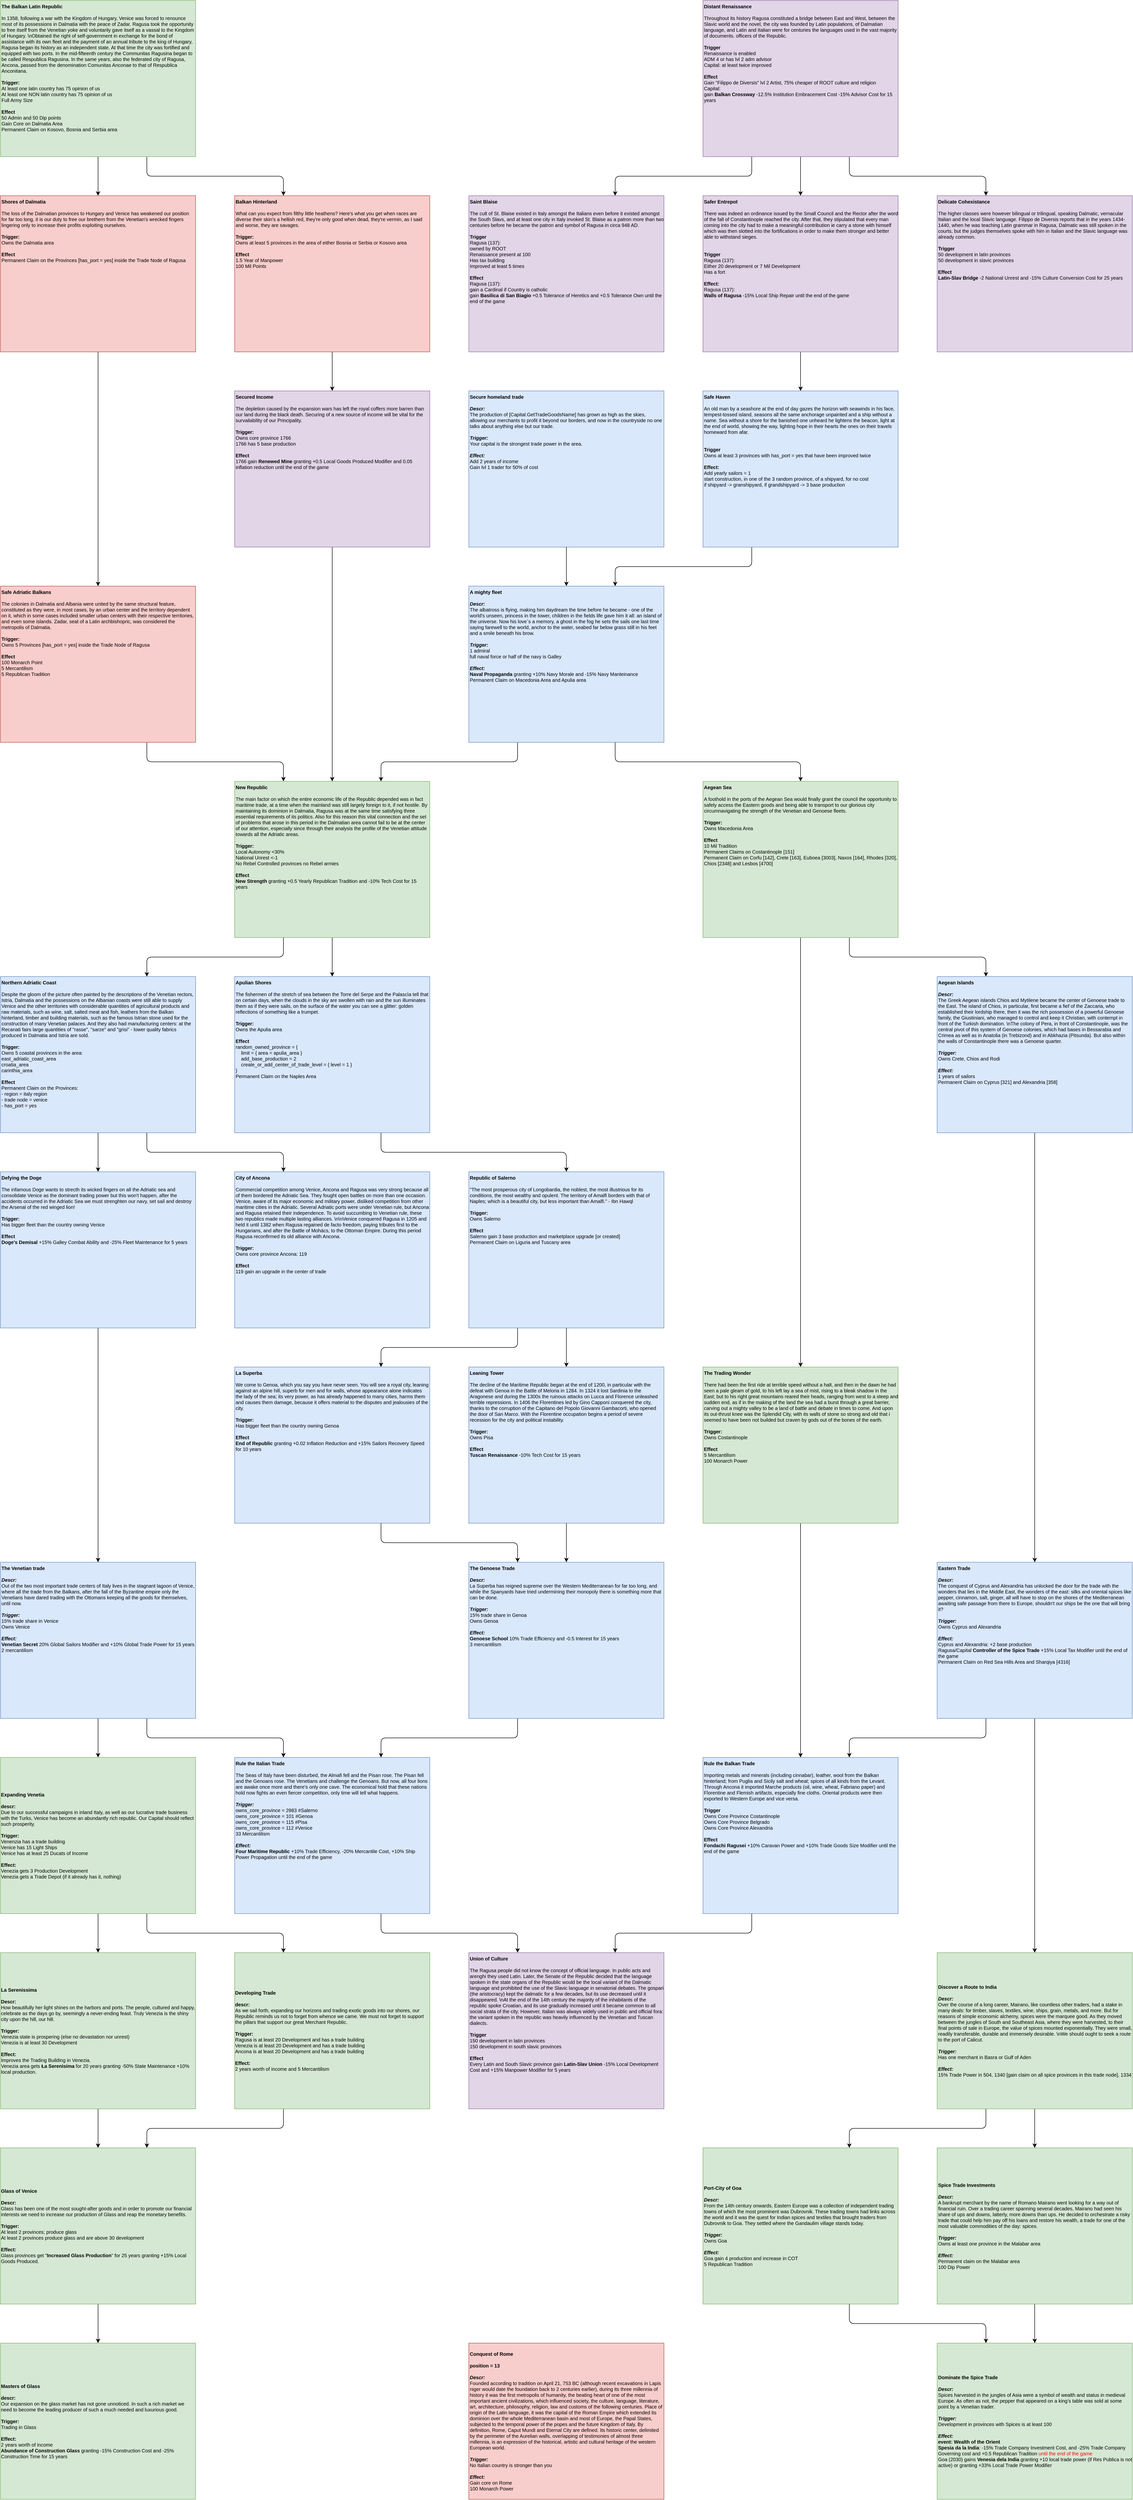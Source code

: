 <mxfile version="14.6.13" type="device"><diagram id="aIOY6IHniiyppu-EEEaJ" name="Page-1"><mxGraphModel dx="1874" dy="822" grid="1" gridSize="10" guides="1" tooltips="1" connect="1" arrows="1" fold="1" page="1" pageScale="1" pageWidth="850" pageHeight="1100" math="0" shadow="0"><root><mxCell id="0"/><mxCell id="1" parent="0"/><mxCell id="qyjDgIftd9LyswFbz6y3-20" style="edgeStyle=orthogonalEdgeStyle;rounded=1;orthogonalLoop=1;jettySize=auto;html=1;exitX=0.75;exitY=1;exitDx=0;exitDy=0;entryX=0.25;entryY=0;entryDx=0;entryDy=0;" parent="1" source="EPGDnXqA8OE0TLrwl-Bn-1" target="qyjDgIftd9LyswFbz6y3-16" edge="1"><mxGeometry relative="1" as="geometry"/></mxCell><mxCell id="qyjDgIftd9LyswFbz6y3-22" value="" style="edgeStyle=orthogonalEdgeStyle;rounded=1;orthogonalLoop=1;jettySize=auto;html=1;" parent="1" source="EPGDnXqA8OE0TLrwl-Bn-1" target="qyjDgIftd9LyswFbz6y3-21" edge="1"><mxGeometry relative="1" as="geometry"/></mxCell><mxCell id="EPGDnXqA8OE0TLrwl-Bn-1" value="&lt;b style=&quot;font-size: 10px&quot;&gt;The Balkan Latin Republic&lt;br style=&quot;font-size: 10px&quot;&gt;&lt;/b&gt;&lt;br style=&quot;font-size: 10px&quot;&gt;&lt;div style=&quot;font-size: 10px&quot;&gt;In 1358, following a war with the Kingdom of Hungary, Venice was forced to renounce most of its possessions in Dalmatia with the peace of Zadar. Ragusa took the opportunity to free itself from the Venetian yoke and voluntarily gave itself as a vassal to the Kingdom of Hungary. \n&lt;span&gt;Obtained the right of self-government in exchange for the bond of assistance with its own fleet and the payment of an annual tribute to the king of Hungary, Ragusa began its history as an independent state. At that time the city was fortified and equipped with two ports. In the mid-fifteenth century the Communitas Ragusina began to be called Respublica Ragusina. In the same years, also the federated city of Ragusa, Ancona, passed from the denomination Comunitas Anconae to that of Respublica Anconitana.&lt;/span&gt;&lt;/div&gt;&lt;br style=&quot;font-size: 10px&quot;&gt;&lt;b style=&quot;font-size: 10px&quot;&gt;Trigger:&lt;/b&gt;&lt;br style=&quot;font-size: 10px&quot;&gt;At least one latin country has 75 opinion of us&lt;br style=&quot;font-size: 10px&quot;&gt;At least one NON latin country has 75 opinion of us&lt;br&gt;Full Army Size&lt;br&gt;&lt;br style=&quot;font-size: 10px&quot;&gt;&lt;b style=&quot;font-size: 10px&quot;&gt;Effect&lt;/b&gt;&lt;br style=&quot;font-size: 10px&quot;&gt;50 Admin and 50 Dip points&lt;br&gt;Gain Core on Dalmatia Area&lt;br&gt;Permanent Claim on Kosovo, Bosnia and Serbia area" style="rounded=0;whiteSpace=wrap;html=1;align=left;fillColor=#d5e8d4;strokeColor=#82b366;verticalAlign=top;fontSize=10;" parent="1" vertex="1"><mxGeometry width="400" height="320" as="geometry"/></mxCell><mxCell id="qyjDgIftd9LyswFbz6y3-8" value="" style="edgeStyle=orthogonalEdgeStyle;rounded=1;orthogonalLoop=1;jettySize=auto;html=1;" parent="1" source="EPGDnXqA8OE0TLrwl-Bn-21" target="qyjDgIftd9LyswFbz6y3-32" edge="1"><mxGeometry relative="1" as="geometry"/></mxCell><mxCell id="EPGDnXqA8OE0TLrwl-Bn-21" value="&lt;b style=&quot;font-size: 10px&quot;&gt;Safer Entrepot&lt;br style=&quot;font-size: 10px&quot;&gt;&lt;/b&gt;&lt;br style=&quot;font-size: 10px&quot;&gt;&lt;div&gt;There was indeed an ordinance issued by the Small Council and the Rector after the word of the fall of Constantinople reached the city. After that, they stipulated that every man coming into the city had to make a meaningful contribution ie carry a stone with himself which was then slotted into the fortifications in order to make them stronger and better able to withstand sieges.&lt;/div&gt;&lt;div&gt;&lt;br&gt;&lt;/div&gt;&lt;br style=&quot;font-size: 10px&quot;&gt;&lt;b style=&quot;font-size: 10px&quot;&gt;Trigger&lt;/b&gt;&lt;br style=&quot;font-size: 10px&quot;&gt;Ragusa (137):&lt;br style=&quot;font-size: 10px&quot;&gt;Either 20 development or 7 Mil Development&lt;br&gt;Has a fort&lt;br style=&quot;font-size: 10px&quot;&gt;&lt;br style=&quot;font-size: 10px&quot;&gt;&lt;b style=&quot;font-size: 10px&quot;&gt;Effect:&lt;/b&gt;&lt;br style=&quot;font-size: 10px&quot;&gt;Ragusa&amp;nbsp;(137):&amp;nbsp;&lt;br&gt;&lt;b&gt;Walls of Ragusa&lt;/b&gt;&amp;nbsp;-15% Local Ship Repair until the end of the game" style="rounded=0;whiteSpace=wrap;html=1;align=left;fillColor=#e1d5e7;strokeColor=#9673a6;verticalAlign=top;fontSize=10;" parent="1" vertex="1"><mxGeometry x="1440" y="400" width="400" height="320" as="geometry"/></mxCell><mxCell id="EPGDnXqA8OE0TLrwl-Bn-23" style="edgeStyle=orthogonalEdgeStyle;rounded=1;orthogonalLoop=1;jettySize=auto;html=1;" parent="1" source="EPGDnXqA8OE0TLrwl-Bn-22" target="EPGDnXqA8OE0TLrwl-Bn-21" edge="1"><mxGeometry relative="1" as="geometry"/></mxCell><mxCell id="qyjDgIftd9LyswFbz6y3-4" style="edgeStyle=orthogonalEdgeStyle;rounded=1;orthogonalLoop=1;jettySize=auto;html=1;exitX=0.25;exitY=1;exitDx=0;exitDy=0;entryX=0.75;entryY=0;entryDx=0;entryDy=0;" parent="1" source="EPGDnXqA8OE0TLrwl-Bn-22" target="qyjDgIftd9LyswFbz6y3-2" edge="1"><mxGeometry relative="1" as="geometry"/></mxCell><mxCell id="QvR7Y68HmhhSTW6SoHd--9" style="edgeStyle=orthogonalEdgeStyle;rounded=1;orthogonalLoop=1;jettySize=auto;html=1;exitX=0.75;exitY=1;exitDx=0;exitDy=0;entryX=0.25;entryY=0;entryDx=0;entryDy=0;" parent="1" source="EPGDnXqA8OE0TLrwl-Bn-22" target="QvR7Y68HmhhSTW6SoHd--8" edge="1"><mxGeometry relative="1" as="geometry"/></mxCell><mxCell id="EPGDnXqA8OE0TLrwl-Bn-22" value="&lt;b style=&quot;font-size: 10px&quot;&gt;Distant Renaissance&lt;/b&gt;&lt;br style=&quot;font-size: 10px&quot;&gt;&lt;br style=&quot;font-size: 10px&quot;&gt;&lt;span class=&quot;VIiyi&quot; lang=&quot;en&quot;&gt;&lt;span class=&quot;JLqJ4b ChMk0b&quot;&gt;&lt;span&gt;Throughout its history Ragusa constituted a bridge between East and West, between the Slavic world and the novel, the city was founded by Latin populations, of Dalmatian language, and Latin and Italian were for centuries the languages used in the vast majority of documents.&lt;/span&gt;&lt;/span&gt; &lt;span class=&quot;JLqJ4b ChMk0b&quot;&gt;&lt;span&gt;officers of the Republic.&lt;/span&gt;&lt;/span&gt;&lt;/span&gt;&lt;br style=&quot;font-size: 10px&quot;&gt;&lt;br style=&quot;font-size: 10px&quot;&gt;&lt;b style=&quot;font-size: 10px&quot;&gt;Trigger&lt;/b&gt;&lt;br style=&quot;font-size: 10px&quot;&gt;Renaissance is enabled&lt;br&gt;ADM 4 or has lvl 2 adm advisor&lt;br&gt;Capital: at least twice improved&lt;br style=&quot;font-size: 10px&quot;&gt;&lt;br style=&quot;font-size: 10px&quot;&gt;&lt;b style=&quot;font-size: 10px&quot;&gt;Effect&lt;/b&gt;&lt;br style=&quot;font-size: 10px&quot;&gt;Gain &quot;Filippo de Diversis&quot; lvl 2 Artist, 75% cheaper of ROOT culture and religion&lt;br&gt;Capital:&lt;br&gt;gain &lt;b&gt;Balkan Crossway&lt;/b&gt; -12.5% Institution Embracement Cost -15% Advisor Cost for 15 years" style="rounded=0;whiteSpace=wrap;html=1;align=left;fillColor=#e1d5e7;strokeColor=#9673a6;verticalAlign=top;fontSize=10;" parent="1" vertex="1"><mxGeometry x="1440" width="400" height="320" as="geometry"/></mxCell><mxCell id="3HCpmpxHsUVCSfxJqkYr-24" style="edgeStyle=orthogonalEdgeStyle;rounded=1;orthogonalLoop=1;jettySize=auto;html=1;exitX=0.5;exitY=1;exitDx=0;exitDy=0;" parent="1" edge="1"><mxGeometry relative="1" as="geometry"><mxPoint x="2120" y="1520" as="sourcePoint"/></mxGeometry></mxCell><mxCell id="8p9amlowtGZ-UiPsNf59-4" style="edgeStyle=orthogonalEdgeStyle;rounded=1;orthogonalLoop=1;jettySize=auto;html=1;exitX=0.5;exitY=1;exitDx=0;exitDy=0;" parent="1" edge="1"><mxGeometry relative="1" as="geometry"><mxPoint x="2120" y="1920" as="sourcePoint"/></mxGeometry></mxCell><mxCell id="QvR7Y68HmhhSTW6SoHd--6" style="edgeStyle=orthogonalEdgeStyle;rounded=1;orthogonalLoop=1;jettySize=auto;html=1;exitX=0.25;exitY=1;exitDx=0;exitDy=0;entryX=0.75;entryY=0;entryDx=0;entryDy=0;" parent="1" source="8p9amlowtGZ-UiPsNf59-9" target="qyjDgIftd9LyswFbz6y3-18" edge="1"><mxGeometry relative="1" as="geometry"/></mxCell><mxCell id="8p9amlowtGZ-UiPsNf59-9" value="&lt;b style=&quot;font-size: 10px&quot;&gt;Rule the Balkan Trade&lt;br style=&quot;font-size: 10px&quot;&gt;&lt;/b&gt;&lt;br&gt;&lt;span class=&quot;VIiyi&quot; lang=&quot;en&quot;&gt;&lt;span class=&quot;JLqJ4b ChMk0b&quot;&gt;&lt;span&gt;Importing metals and minerals (including cinnabar), leather, wool from the Balkan hinterland;&lt;/span&gt;&lt;/span&gt; &lt;span class=&quot;JLqJ4b ChMk0b&quot;&gt;&lt;span&gt;from Puglia and Sicily salt and wheat;&lt;/span&gt;&lt;/span&gt; &lt;span class=&quot;JLqJ4b ChMk0b&quot;&gt;&lt;span&gt;spices of all kinds from the Levant.&lt;/span&gt;&lt;/span&gt; &lt;span class=&quot;JLqJ4b ChMk0b&quot;&gt;&lt;span&gt;Through Ancona it imported Marche products (oil, wine, wheat, Fabriano paper) and Florentine and Flemish artifacts, especially fine cloths.&lt;/span&gt;&lt;/span&gt; &lt;span class=&quot;JLqJ4b ChMk0b&quot;&gt;&lt;span&gt;Oriental products were then exported to Western Europe and vice versa.&lt;/span&gt;&lt;/span&gt;&lt;/span&gt;&lt;br&gt;&lt;br style=&quot;font-size: 10px&quot;&gt;&lt;b style=&quot;font-size: 10px&quot;&gt;Trigger&lt;/b&gt;&lt;br style=&quot;font-size: 10px&quot;&gt;Owns Core Province Costantinople&lt;br&gt;Owns Core Province Belgrado&lt;br&gt;Owns Core Province Alexandria&lt;br style=&quot;font-size: 10px&quot;&gt;&lt;br style=&quot;font-size: 10px&quot;&gt;&lt;b style=&quot;font-size: 10px&quot;&gt;Effect&lt;/b&gt;&lt;br style=&quot;font-size: 10px&quot;&gt;&lt;b&gt;Fondachi Ragusei&lt;/b&gt;&amp;nbsp;+10% Caravan Power and +10% Trade Goods Size Modifier until the end of the game" style="rounded=0;whiteSpace=wrap;html=1;align=left;fillColor=#dae8fc;strokeColor=#6c8ebf;verticalAlign=top;fontSize=10;" parent="1" vertex="1"><mxGeometry x="1440" y="3600" width="400" height="320" as="geometry"/></mxCell><mxCell id="QvR7Y68HmhhSTW6SoHd--5" style="edgeStyle=orthogonalEdgeStyle;rounded=1;orthogonalLoop=1;jettySize=auto;html=1;exitX=0.75;exitY=1;exitDx=0;exitDy=0;entryX=0.25;entryY=0;entryDx=0;entryDy=0;" parent="1" source="qyjDgIftd9LyswFbz6y3-1" target="qyjDgIftd9LyswFbz6y3-18" edge="1"><mxGeometry relative="1" as="geometry"/></mxCell><mxCell id="qyjDgIftd9LyswFbz6y3-1" value="&lt;b&gt;Rule the Italian Trade&lt;/b&gt;&lt;b style=&quot;font-size: 10px&quot;&gt;&lt;br style=&quot;font-size: 10px&quot;&gt;&lt;/b&gt;&lt;br style=&quot;font-size: 10px&quot;&gt;The Seas of Italy have been disturbed, the Almafi fell and the Pisan rose. The Pisan fell and the Genoans rose. The Venetians and challenge the Genoans. But now, all four lions are awake once more and there's only one cave. The economical hold that these nations hold now fights an even fiercer competition, only time will tell what happens.&lt;br style=&quot;font-size: 10px&quot;&gt;&lt;br style=&quot;font-size: 10px&quot;&gt;&lt;b style=&quot;font-size: 10px&quot;&gt;&lt;i style=&quot;font-size: 10px&quot;&gt;Trigger:&lt;br style=&quot;font-size: 10px&quot;&gt;&lt;/i&gt;&lt;/b&gt;&lt;div&gt;owns_core_province = 2983 #Salerno&lt;/div&gt;&lt;div&gt;owns_core_province = 101 #Genoa&lt;/div&gt;&lt;div&gt;owns_core_province = 115 #Pisa&lt;/div&gt;&lt;div&gt;owns_core_province = 112 #Venice&lt;/div&gt;&lt;div&gt;33 Mercantilism&lt;/div&gt;&lt;br style=&quot;font-size: 10px&quot;&gt;&lt;b style=&quot;font-size: 10px&quot;&gt;&lt;i style=&quot;font-size: 10px&quot;&gt;Effect:&lt;br style=&quot;font-size: 10px&quot;&gt;&lt;/i&gt;&lt;/b&gt;&lt;b&gt;Four Maritime Republic&lt;/b&gt;&amp;nbsp;+10% Trade Efficiency, -20% Mercantile Cost, +10% Ship Power Propagation until the end of the game" style="rounded=0;whiteSpace=wrap;html=1;align=left;fillColor=#dae8fc;strokeColor=#6c8ebf;verticalAlign=top;fontSize=10;" parent="1" vertex="1"><mxGeometry x="480" y="3600" width="400" height="320" as="geometry"/></mxCell><mxCell id="qyjDgIftd9LyswFbz6y3-2" value="&lt;b&gt;Saint Blaise&lt;/b&gt;&lt;br style=&quot;font-size: 10px&quot;&gt;&lt;br style=&quot;font-size: 10px&quot;&gt;The cult of St. Blaise existed in Italy amongst the Italians even before it existed amongst the South Slavs, and at least one city in Italy invoked St. Blaise as a patron more than two centuries before he became the patron and symbol of Ragusa in circa 948 AD.&amp;nbsp;&lt;br style=&quot;font-size: 10px&quot;&gt;&lt;br style=&quot;font-size: 10px&quot;&gt;&lt;b style=&quot;font-size: 10px&quot;&gt;Trigger&lt;/b&gt;&lt;br style=&quot;font-size: 10px&quot;&gt;Ragusa&amp;nbsp;(137):&lt;br&gt;owned by ROOT&lt;br&gt;Renaissance present at 100&lt;br&gt;Has tax building&lt;br&gt;Improved at least 5 times&lt;br style=&quot;font-size: 10px&quot;&gt;&lt;br style=&quot;font-size: 10px&quot;&gt;&lt;b style=&quot;font-size: 10px&quot;&gt;Effect&lt;/b&gt;&lt;br style=&quot;font-size: 10px&quot;&gt;Ragusa (137):&lt;br&gt;gain a Cardinal if Country is catholic&lt;br&gt;gain &lt;b&gt;Basilica di San Biagio&lt;/b&gt;&amp;nbsp;+0.5 Tolerance of Heretics and +0.5 Tolerance Own until the end of the game" style="rounded=0;whiteSpace=wrap;html=1;align=left;fillColor=#e1d5e7;strokeColor=#9673a6;verticalAlign=top;fontSize=10;" parent="1" vertex="1"><mxGeometry x="960" y="400" width="400" height="320" as="geometry"/></mxCell><mxCell id="qyjDgIftd9LyswFbz6y3-14" style="edgeStyle=orthogonalEdgeStyle;rounded=1;orthogonalLoop=1;jettySize=auto;html=1;exitX=0.25;exitY=1;exitDx=0;exitDy=0;entryX=0.75;entryY=0;entryDx=0;entryDy=0;" parent="1" source="qyjDgIftd9LyswFbz6y3-32" target="qyjDgIftd9LyswFbz6y3-11" edge="1"><mxGeometry relative="1" as="geometry"/></mxCell><mxCell id="qyjDgIftd9LyswFbz6y3-7" value="&lt;div align=&quot;left&quot;&gt;&lt;b&gt;Secure homeland trade&lt;br&gt;&lt;/b&gt;&lt;br&gt;&lt;i style=&quot;font-weight: bold&quot;&gt;Descr:&lt;/i&gt;&lt;br&gt;The production of [Capital.GetTradeGoodsName] has grown as high as the skies, allowing our merchants to profit it beyond our borders, and now in the countryside no one talks about anything else but our trade.&lt;br&gt;&lt;br&gt;&lt;i style=&quot;font-weight: bold&quot;&gt;Trigger:&amp;nbsp;&lt;/i&gt;&lt;b&gt;&lt;i&gt;&lt;br&gt;&lt;/i&gt;&lt;/b&gt;&lt;div&gt;Your capital is the strongest trade power in the area.&lt;/div&gt;&lt;div&gt;&lt;br&gt;&lt;/div&gt;&lt;div&gt;&lt;b&gt;&lt;i&gt;Effect:&lt;/i&gt;&lt;/b&gt;&lt;/div&gt;&lt;div&gt;Add 2 years of income&lt;/div&gt;&lt;div&gt;Gain lvl 1 trader for 50% of cost&lt;/div&gt;&lt;/div&gt;" style="rounded=0;whiteSpace=wrap;html=1;align=left;fillColor=#dae8fc;strokeColor=#6c8ebf;verticalAlign=top;fontSize=10;" parent="1" vertex="1"><mxGeometry x="960" y="800" width="400" height="320" as="geometry"/></mxCell><mxCell id="qyjDgIftd9LyswFbz6y3-28" style="edgeStyle=orthogonalEdgeStyle;rounded=1;orthogonalLoop=1;jettySize=auto;html=1;exitX=0.25;exitY=1;exitDx=0;exitDy=0;entryX=0.75;entryY=0;entryDx=0;entryDy=0;" parent="1" source="qyjDgIftd9LyswFbz6y3-11" target="qyjDgIftd9LyswFbz6y3-25" edge="1"><mxGeometry relative="1" as="geometry"/></mxCell><mxCell id="WyWyEvz7r1lvP5blCHOC-2" value="" style="edgeStyle=orthogonalEdgeStyle;rounded=1;orthogonalLoop=1;jettySize=auto;html=1;exitX=0.75;exitY=1;exitDx=0;exitDy=0;" parent="1" source="qyjDgIftd9LyswFbz6y3-11" target="qyjDgIftd9LyswFbz6y3-46" edge="1"><mxGeometry relative="1" as="geometry"/></mxCell><mxCell id="QvR7Y68HmhhSTW6SoHd--7" style="edgeStyle=orthogonalEdgeStyle;rounded=1;orthogonalLoop=1;jettySize=auto;html=1;exitX=0.75;exitY=1;exitDx=0;exitDy=0;entryX=0.25;entryY=0;entryDx=0;entryDy=0;" parent="1" source="qyjDgIftd9LyswFbz6y3-46" target="WyWyEvz7r1lvP5blCHOC-1" edge="1"><mxGeometry relative="1" as="geometry"/></mxCell><mxCell id="qyjDgIftd9LyswFbz6y3-11" value="&lt;div align=&quot;left&quot;&gt;&lt;b&gt;A mighty fleet&lt;/b&gt;&lt;/div&gt;&lt;div align=&quot;left&quot;&gt;&lt;b&gt;&lt;i&gt;&lt;br&gt;Descr:&lt;br&gt;&lt;/i&gt;&lt;/b&gt;The albatross is flying, making him daydream the time before he became - one of the world's unseen, princess in the tower, children in the fields life gave him it all: an island of the universe.&amp;nbsp;Now his love`s a memory, a ghost in the fog he sets the sails one last time saying farewell to the world, anchor to the water, seabed far below grass still in his feet and a smile beneath his brow.&lt;/div&gt;&lt;div align=&quot;left&quot;&gt;&lt;span style=&quot;font-weight: bold&quot;&gt;&lt;span style=&quot;font-weight: 400&quot;&gt;&lt;br&gt;&lt;/span&gt;&lt;i&gt;Trigger:&amp;nbsp;&lt;/i&gt;&lt;/span&gt;&lt;b&gt;&lt;i&gt;&lt;br&gt;&lt;/i&gt;&lt;/b&gt;&lt;div&gt;1 admiral&lt;/div&gt;&lt;div&gt;full naval force or half of the navy is Galley&lt;/div&gt;&lt;div&gt;&lt;br&gt;&lt;/div&gt;&lt;div&gt;&lt;b&gt;&lt;i&gt;Effect:&lt;/i&gt;&lt;/b&gt;&lt;/div&gt;&lt;/div&gt;&lt;div align=&quot;left&quot;&gt;&lt;b&gt;Naval Propaganda&lt;/b&gt;&amp;nbsp;granting +10% Navy Morale and -15% Navy Manteinance&lt;/div&gt;&lt;div align=&quot;left&quot;&gt;&lt;span&gt;Permanent Claim on Macedonia Area and Apulia area&lt;/span&gt;&lt;br&gt;&lt;/div&gt;" style="rounded=0;whiteSpace=wrap;html=1;align=left;fillColor=#dae8fc;strokeColor=#6c8ebf;verticalAlign=top;fontSize=10;" parent="1" vertex="1"><mxGeometry x="960" y="1200" width="400" height="320" as="geometry"/></mxCell><mxCell id="qyjDgIftd9LyswFbz6y3-30" value="" style="edgeStyle=orthogonalEdgeStyle;rounded=1;orthogonalLoop=1;jettySize=auto;html=1;" parent="1" source="qyjDgIftd9LyswFbz6y3-16" target="qyjDgIftd9LyswFbz6y3-43" edge="1"><mxGeometry relative="1" as="geometry"/></mxCell><mxCell id="qyjDgIftd9LyswFbz6y3-16" value="&lt;b style=&quot;font-size: 10px&quot;&gt;Balkan Hinterland&lt;br style=&quot;font-size: 10px&quot;&gt;&lt;/b&gt;&lt;br style=&quot;font-size: 10px&quot;&gt;&lt;div style=&quot;font-size: 10px&quot;&gt;&lt;div&gt;What can you expect f&lt;span&gt;rom filthy little heathens?&amp;nbsp;&lt;/span&gt;&lt;span&gt;Here's what you get when races are diverse t&lt;/span&gt;&lt;span&gt;heir skin's a hellish red, t&lt;/span&gt;&lt;span&gt;hey're only good when dead, t&lt;/span&gt;&lt;span&gt;hey're vermin, as I said a&lt;/span&gt;&lt;span&gt;nd worse, they are savages.&lt;/span&gt;&lt;/div&gt;&lt;/div&gt;&lt;br style=&quot;font-size: 10px&quot;&gt;&lt;b style=&quot;font-size: 10px&quot;&gt;Trigger:&lt;/b&gt;&lt;br style=&quot;font-size: 10px&quot;&gt;Owns at least 5 provinces in the area of either Bosnia or Serbia or Kosovo area&lt;br&gt;&lt;br style=&quot;font-size: 10px&quot;&gt;&lt;b style=&quot;font-size: 10px&quot;&gt;Effect&lt;br&gt;&lt;/b&gt;1.5 Year of Manpower&lt;br&gt;100 Mil Points" style="rounded=0;whiteSpace=wrap;html=1;align=left;fillColor=#f8cecc;strokeColor=#b85450;verticalAlign=top;fontSize=10;" parent="1" vertex="1"><mxGeometry x="480" y="400" width="400" height="320" as="geometry"/></mxCell><mxCell id="qyjDgIftd9LyswFbz6y3-18" value="&lt;b style=&quot;font-size: 10px&quot;&gt;Union of Culture&lt;/b&gt;&lt;br style=&quot;font-size: 10px&quot;&gt;&lt;br style=&quot;font-size: 10px&quot;&gt;The Ragusa people did not know the concept of official language. In public acts and arenghi they used Latin. Later, the Senate of the Republic decided that the language spoken in the state organs of the Republic would be the local variant of the Dalmatic language and prohibited the use of the Slavic language in senatorial debates. The gospari (the aristocracy) kept the dalmatic for a few decades, but its use decreased until it disappeared. \nAt the end of the 14th century the majority of the inhabitants of the republic spoke Croatian, and its use gradually increased until it became common to all social strata of the city. However, Italian was always widely used in public and official fora: the variant spoken in the republic was heavily influenced by the Venetian and Tuscan dialects.&amp;nbsp;&amp;nbsp;&lt;br style=&quot;font-size: 10px&quot;&gt;&lt;br style=&quot;font-size: 10px&quot;&gt;&lt;b style=&quot;font-size: 10px&quot;&gt;Trigger&lt;/b&gt;&lt;br style=&quot;font-size: 10px&quot;&gt;150 development in latin provinces&lt;br&gt;150 development in south slavic provinces&lt;br style=&quot;font-size: 10px&quot;&gt;&lt;br style=&quot;font-size: 10px&quot;&gt;&lt;b style=&quot;font-size: 10px&quot;&gt;Effect&lt;/b&gt;&lt;br style=&quot;font-size: 10px&quot;&gt;Every Latin and South Slavic province gain&amp;nbsp;&lt;b&gt;Latin-Slav Union&lt;/b&gt;&amp;nbsp;-15% Local Development Cost and +15% Manpower Modifier for 5 years" style="rounded=0;whiteSpace=wrap;html=1;align=left;fillColor=#e1d5e7;strokeColor=#9673a6;verticalAlign=top;fontSize=10;" parent="1" vertex="1"><mxGeometry x="960" y="4000" width="400" height="320" as="geometry"/></mxCell><mxCell id="qyjDgIftd9LyswFbz6y3-24" value="" style="edgeStyle=orthogonalEdgeStyle;rounded=1;orthogonalLoop=1;jettySize=auto;html=1;" parent="1" source="qyjDgIftd9LyswFbz6y3-21" target="qyjDgIftd9LyswFbz6y3-23" edge="1"><mxGeometry relative="1" as="geometry"/></mxCell><mxCell id="qyjDgIftd9LyswFbz6y3-21" value="&lt;b style=&quot;font-size: 10px&quot;&gt;Shores of Dalmatia&lt;br style=&quot;font-size: 10px&quot;&gt;&lt;/b&gt;&lt;br style=&quot;font-size: 10px&quot;&gt;&lt;div style=&quot;font-size: 10px&quot;&gt;The loss of the Dalmatian provinces to Hungary and Venice has weakened our position for far too long, it is our duty to free our brethern from the Venetian's wrecked fingers lingering only to increase their profits exploiting ourselves.&lt;/div&gt;&lt;br style=&quot;font-size: 10px&quot;&gt;&lt;b style=&quot;font-size: 10px&quot;&gt;Trigger:&lt;/b&gt;&lt;br style=&quot;font-size: 10px&quot;&gt;Owns the Dalmatia area&lt;br&gt;&lt;br style=&quot;font-size: 10px&quot;&gt;&lt;b style=&quot;font-size: 10px&quot;&gt;Effect&lt;/b&gt;&lt;br style=&quot;font-size: 10px&quot;&gt;Permanent Claim on the Provinces [has_port = yes] inside the Trade Node of Ragusa&amp;nbsp;" style="rounded=0;whiteSpace=wrap;html=1;align=left;fillColor=#f8cecc;strokeColor=#b85450;verticalAlign=top;fontSize=10;" parent="1" vertex="1"><mxGeometry y="400" width="400" height="320" as="geometry"/></mxCell><mxCell id="qyjDgIftd9LyswFbz6y3-27" style="edgeStyle=orthogonalEdgeStyle;rounded=1;orthogonalLoop=1;jettySize=auto;html=1;exitX=0.75;exitY=1;exitDx=0;exitDy=0;entryX=0.25;entryY=0;entryDx=0;entryDy=0;" parent="1" source="qyjDgIftd9LyswFbz6y3-23" target="qyjDgIftd9LyswFbz6y3-25" edge="1"><mxGeometry relative="1" as="geometry"/></mxCell><mxCell id="qyjDgIftd9LyswFbz6y3-23" value="&lt;b style=&quot;font-size: 10px&quot;&gt;Safe Adriatic Balkans&lt;br style=&quot;font-size: 10px&quot;&gt;&lt;/b&gt;&lt;br style=&quot;font-size: 10px&quot;&gt;&lt;div style=&quot;font-size: 10px&quot;&gt;The colonies in Dalmatia and Albania were united by the same structural feature, constituted as they were, in most cases, by an urban center and the territory dependent on it, which in some cases included smaller urban centers with their respective territories, and even some islands. Zadar, seat of a Latin archbishopric, was considered the metropolis of Dalmatia.&amp;nbsp;&lt;br&gt;&lt;/div&gt;&lt;br style=&quot;font-size: 10px&quot;&gt;&lt;b style=&quot;font-size: 10px&quot;&gt;Trigger:&lt;/b&gt;&lt;br style=&quot;font-size: 10px&quot;&gt;Owns 5 Provinces [has_port = yes] inside the Trade Node of Ragusa&amp;nbsp;&lt;br&gt;&lt;br style=&quot;font-size: 10px&quot;&gt;&lt;b style=&quot;font-size: 10px&quot;&gt;Effect&lt;/b&gt;&lt;br style=&quot;font-size: 10px&quot;&gt;100 Monarch Point&lt;br&gt;5 Mercantilism&lt;br&gt;5 Republican Tradition" style="rounded=0;whiteSpace=wrap;html=1;align=left;fillColor=#f8cecc;strokeColor=#b85450;verticalAlign=top;fontSize=10;" parent="1" vertex="1"><mxGeometry y="1200" width="400" height="320" as="geometry"/></mxCell><mxCell id="qyjDgIftd9LyswFbz6y3-64" value="" style="edgeStyle=orthogonalEdgeStyle;rounded=1;orthogonalLoop=1;jettySize=auto;html=1;fontSize=10;exitX=0.25;exitY=1;exitDx=0;exitDy=0;entryX=0.75;entryY=0;entryDx=0;entryDy=0;" parent="1" source="qyjDgIftd9LyswFbz6y3-25" target="qyjDgIftd9LyswFbz6y3-63" edge="1"><mxGeometry relative="1" as="geometry"><mxPoint x="250" y="1940" as="targetPoint"/></mxGeometry></mxCell><mxCell id="WyWyEvz7r1lvP5blCHOC-3" style="edgeStyle=orthogonalEdgeStyle;rounded=1;orthogonalLoop=1;jettySize=auto;html=1;exitX=0.5;exitY=1;exitDx=0;exitDy=0;" parent="1" source="qyjDgIftd9LyswFbz6y3-25" target="qyjDgIftd9LyswFbz6y3-65" edge="1"><mxGeometry relative="1" as="geometry"/></mxCell><mxCell id="qyjDgIftd9LyswFbz6y3-25" value="&lt;b style=&quot;font-size: 10px&quot;&gt;New Republic&lt;br style=&quot;font-size: 10px&quot;&gt;&lt;/b&gt;&lt;br style=&quot;font-size: 10px&quot;&gt;&lt;div&gt;The main factor on which the entire economic life of the Republic depended was in fact maritime trade, at a time when the mainland was still largely foreign to it, if not hostile. By maintaining its dominion in Dalmatia, Ragusa was at the same time satisfying three essential requirements of its politics. Also for this reason this vital connection and the set of problems that arose in this period in the Dalmatian area cannot fail to be at the center of our attention, especially since through their analysis the profile of the Venetian attitude towards all the Adriatic areas.&lt;br&gt;&lt;/div&gt;&lt;br style=&quot;font-size: 10px&quot;&gt;&lt;b style=&quot;font-size: 10px&quot;&gt;Trigger:&lt;/b&gt;&lt;br style=&quot;font-size: 10px&quot;&gt;Local Autonomy &amp;lt;30%&lt;br&gt;National Unrest &amp;lt;-1&lt;br&gt;No Rebel Controlled provinces no Rebel armies&lt;br&gt;&lt;br style=&quot;font-size: 10px&quot;&gt;&lt;b style=&quot;font-size: 10px&quot;&gt;Effect&lt;/b&gt;&lt;br style=&quot;font-size: 10px&quot;&gt;&lt;b&gt;New Strength&lt;/b&gt;&amp;nbsp;granting +0.5 Yearly Republican Tradition and -10% Tech Cost for 15 years" style="rounded=0;whiteSpace=wrap;html=1;align=left;fillColor=#d5e8d4;strokeColor=#82b366;verticalAlign=top;fontSize=10;" parent="1" vertex="1"><mxGeometry x="480" y="1600" width="400" height="320" as="geometry"/></mxCell><mxCell id="qyjDgIftd9LyswFbz6y3-31" style="edgeStyle=orthogonalEdgeStyle;rounded=1;orthogonalLoop=1;jettySize=auto;html=1;" parent="1" source="qyjDgIftd9LyswFbz6y3-43" target="qyjDgIftd9LyswFbz6y3-25" edge="1"><mxGeometry relative="1" as="geometry"/></mxCell><mxCell id="qyjDgIftd9LyswFbz6y3-33" style="edgeStyle=orthogonalEdgeStyle;rounded=1;orthogonalLoop=1;jettySize=auto;html=1;" parent="1" source="qyjDgIftd9LyswFbz6y3-7" target="qyjDgIftd9LyswFbz6y3-11" edge="1"><mxGeometry relative="1" as="geometry"/></mxCell><mxCell id="qyjDgIftd9LyswFbz6y3-32" value="&lt;b style=&quot;font-size: 10px&quot;&gt;Safe Haven&lt;br style=&quot;font-size: 10px&quot;&gt;&lt;/b&gt;&lt;br style=&quot;font-size: 10px&quot;&gt;&lt;div&gt;An old man by a seashore at the end of day gazes the horizon with seawinds in his face, tempest-tossed island, seasons all the same anchorage unpainted and a ship without a name. Sea without a shore for the banished one unheard he lightens the beacon, light at the end of world, showing the way, lighting hope in their hearts the ones on their travels homeward from afar.&lt;br&gt;&lt;/div&gt;&lt;div&gt;&lt;br&gt;&lt;/div&gt;&lt;br style=&quot;font-size: 10px&quot;&gt;&lt;b style=&quot;font-size: 10px&quot;&gt;Trigger&lt;/b&gt;&lt;br style=&quot;font-size: 10px&quot;&gt;Owns at least 3 provinces with has_port = yes that have been improved twice&lt;br style=&quot;font-size: 10px&quot;&gt;&lt;br style=&quot;font-size: 10px&quot;&gt;&lt;b style=&quot;font-size: 10px&quot;&gt;Effect:&lt;/b&gt;&lt;br style=&quot;font-size: 10px&quot;&gt;&lt;div align=&quot;left&quot;&gt;Add yearly sailors = 1&lt;/div&gt;&lt;div align=&quot;left&quot;&gt;start construction, in one of the 3 random province, of a shipyard, for no cost&lt;/div&gt;&lt;div align=&quot;left&quot;&gt;if shipyard -&amp;gt; granshipyard, if grandshipyard -&amp;gt; 3 base production&lt;/div&gt;" style="rounded=0;whiteSpace=wrap;html=1;align=left;fillColor=#dae8fc;strokeColor=#6c8ebf;verticalAlign=top;fontSize=10;" parent="1" vertex="1"><mxGeometry x="1440" y="800" width="400" height="320" as="geometry"/></mxCell><mxCell id="qyjDgIftd9LyswFbz6y3-35" style="edgeStyle=orthogonalEdgeStyle;rounded=1;orthogonalLoop=1;jettySize=auto;html=1;exitX=0.25;exitY=1;exitDx=0;exitDy=0;entryX=0.75;entryY=0;entryDx=0;entryDy=0;" parent="1" source="qyjDgIftd9LyswFbz6y3-36" target="qyjDgIftd9LyswFbz6y3-1" edge="1"><mxGeometry relative="1" as="geometry"><mxPoint x="780" y="3200" as="targetPoint"/></mxGeometry></mxCell><mxCell id="qyjDgIftd9LyswFbz6y3-36" value="&lt;b style=&quot;font-size: 10px&quot;&gt;The Genoese Trade&lt;br style=&quot;font-size: 10px&quot;&gt;&lt;/b&gt;&lt;span style=&quot;font-size: 10px&quot;&gt;&lt;span style=&quot;font-size: 10px&quot;&gt;&lt;br style=&quot;font-size: 10px&quot;&gt;&lt;b style=&quot;font-style: italic&quot;&gt;Descr:&lt;/b&gt;&lt;br style=&quot;font-size: 10px&quot;&gt;La Superba has reigned supreme over the Western Mediterranean for far too long, and while the Spanyards have tried undermining their monopoly there is something more that can be done.&lt;br&gt;&lt;br style=&quot;font-size: 10px&quot;&gt;&lt;b style=&quot;font-style: italic&quot;&gt;Trigger:&amp;nbsp;&lt;/b&gt;&lt;/span&gt;&lt;/span&gt;&lt;b style=&quot;font-size: 10px&quot;&gt;&lt;i style=&quot;font-size: 10px&quot;&gt;&lt;br style=&quot;font-size: 10px&quot;&gt;&lt;/i&gt;&lt;/b&gt;&lt;div style=&quot;font-size: 10px&quot;&gt;15% trade share in Genoa&lt;/div&gt;&lt;div style=&quot;font-size: 10px&quot;&gt;Owns Genoa&lt;/div&gt;&lt;div style=&quot;font-size: 10px&quot;&gt;&lt;br&gt;&lt;/div&gt;&lt;div style=&quot;font-size: 10px&quot;&gt;&lt;b style=&quot;font-size: 10px&quot;&gt;&lt;i style=&quot;font-size: 10px&quot;&gt;Effect:&lt;/i&gt;&lt;/b&gt;&lt;/div&gt;&lt;div style=&quot;font-size: 10px&quot;&gt;&lt;span style=&quot;font-size: 10px&quot;&gt;&lt;span style=&quot;font-size: 10px&quot;&gt;&lt;b&gt;Genoese School&lt;/b&gt;&amp;nbsp;10% Trade Efficiency and -0.5 Interest for 15 years&lt;/span&gt;&lt;/span&gt;&lt;/div&gt;&lt;div style=&quot;font-size: 10px&quot;&gt;&lt;span style=&quot;font-size: 10px&quot;&gt;&lt;span style=&quot;font-size: 10px&quot;&gt;3 mercantilism&lt;/span&gt;&lt;/span&gt;&lt;/div&gt;" style="rounded=0;whiteSpace=wrap;html=1;align=left;fontSize=10;fillColor=#dae8fc;strokeColor=#6c8ebf;fontColor=#000000;verticalAlign=top;" parent="1" vertex="1"><mxGeometry x="960" y="3200" width="400" height="320" as="geometry"/></mxCell><mxCell id="qyjDgIftd9LyswFbz6y3-39" style="edgeStyle=orthogonalEdgeStyle;rounded=1;orthogonalLoop=1;jettySize=auto;html=1;exitX=0.75;exitY=1;exitDx=0;exitDy=0;entryX=0.25;entryY=0;entryDx=0;entryDy=0;" parent="1" source="qyjDgIftd9LyswFbz6y3-40" target="qyjDgIftd9LyswFbz6y3-1" edge="1"><mxGeometry relative="1" as="geometry"><mxPoint x="580" y="3200" as="targetPoint"/></mxGeometry></mxCell><mxCell id="Ds3noXQ_2yiFhkteYjlY-20" style="edgeStyle=orthogonalEdgeStyle;rounded=1;orthogonalLoop=1;jettySize=auto;html=1;exitX=0.5;exitY=1;exitDx=0;exitDy=0;" parent="1" source="qyjDgIftd9LyswFbz6y3-40" target="Ds3noXQ_2yiFhkteYjlY-12" edge="1"><mxGeometry relative="1" as="geometry"/></mxCell><mxCell id="qyjDgIftd9LyswFbz6y3-40" value="&lt;b style=&quot;font-size: 10px&quot;&gt;The Venetian trade&lt;br style=&quot;font-size: 10px&quot;&gt;&lt;/b&gt;&lt;span style=&quot;font-size: 10px&quot;&gt;&lt;span style=&quot;font-size: 10px&quot;&gt;&lt;br style=&quot;font-size: 10px&quot;&gt;&lt;i style=&quot;font-weight: bold&quot;&gt;Descr:&lt;/i&gt;&lt;br style=&quot;font-size: 10px&quot;&gt;Out of the two most important trade centers of Italy lives in the stagnant lagoon of Venice, where all the trade from the Balkans, after the fall of the Byzantine empire only the Venetians have dared trading with the Ottomans keeping all the goods for themselves, until now.&lt;br&gt;&lt;br style=&quot;font-size: 10px&quot;&gt;&lt;i style=&quot;font-weight: bold&quot;&gt;Trigger:&amp;nbsp;&lt;/i&gt;&lt;/span&gt;&lt;/span&gt;&lt;b style=&quot;font-size: 10px&quot;&gt;&lt;i style=&quot;font-size: 10px&quot;&gt;&lt;br style=&quot;font-size: 10px&quot;&gt;&lt;/i&gt;&lt;/b&gt;&lt;div style=&quot;font-size: 10px&quot;&gt;15% trade share in Venice&lt;/div&gt;&lt;div style=&quot;font-size: 10px&quot;&gt;Owns Venice&lt;/div&gt;&lt;div style=&quot;font-size: 10px&quot;&gt;&lt;br&gt;&lt;/div&gt;&lt;div style=&quot;font-size: 10px&quot;&gt;&lt;b style=&quot;font-size: 10px&quot;&gt;&lt;i style=&quot;font-size: 10px&quot;&gt;Effect:&lt;/i&gt;&lt;/b&gt;&lt;/div&gt;&lt;div style=&quot;font-size: 10px&quot;&gt;&lt;b&gt;Venetian Secret&lt;/b&gt;&amp;nbsp;20% Global Sailors Modifier and +10% Global Trade Power for 15 years&lt;/div&gt;&lt;div style=&quot;font-size: 10px&quot;&gt;2 mercantilism&lt;br&gt;&lt;/div&gt;" style="rounded=0;whiteSpace=wrap;html=1;align=left;fontSize=10;fillColor=#dae8fc;strokeColor=#6c8ebf;fontColor=#000000;verticalAlign=top;" parent="1" vertex="1"><mxGeometry y="3200" width="400" height="320" as="geometry"/></mxCell><mxCell id="qyjDgIftd9LyswFbz6y3-43" value="&lt;b style=&quot;font-size: 10px&quot;&gt;Secured Income&lt;/b&gt;&lt;br style=&quot;font-size: 10px&quot;&gt;&lt;br style=&quot;font-size: 10px&quot;&gt;The depletion caused by the expansion wars has left the royal coffers more barren than our land during the black death. Securing of a new source of income will be vital for the survailability of our Principality.&lt;br style=&quot;font-size: 10px&quot;&gt;&lt;br style=&quot;font-size: 10px&quot;&gt;&lt;b style=&quot;font-size: 10px&quot;&gt;Trigger:&lt;/b&gt;&lt;br style=&quot;font-size: 10px&quot;&gt;Owns core province 1766&lt;br style=&quot;font-size: 10px&quot;&gt;1766 has 5 base production&lt;br style=&quot;font-size: 10px&quot;&gt;&lt;br style=&quot;font-size: 10px&quot;&gt;&lt;span style=&quot;font-size: 10px&quot;&gt;&lt;b style=&quot;font-size: 10px&quot;&gt;Effect&lt;/b&gt;&lt;br style=&quot;font-size: 10px&quot;&gt;1766 gain &lt;b style=&quot;font-size: 10px&quot;&gt;Renewed Mine&lt;/b&gt;&amp;nbsp;granting +0.5 Local Goods Produced Modifier and 0.05 inflation reduction until the end of the game&lt;br style=&quot;font-size: 10px&quot;&gt;&lt;/span&gt;" style="rounded=0;whiteSpace=wrap;html=1;align=left;fillColor=#e1d5e7;strokeColor=#9673a6;verticalAlign=top;fontSize=10;" parent="1" vertex="1"><mxGeometry x="480" y="800" width="400" height="320" as="geometry"/></mxCell><mxCell id="qyjDgIftd9LyswFbz6y3-49" value="" style="edgeStyle=orthogonalEdgeStyle;rounded=1;orthogonalLoop=1;jettySize=auto;html=1;fontSize=10;" parent="1" source="qyjDgIftd9LyswFbz6y3-46" target="qyjDgIftd9LyswFbz6y3-48" edge="1"><mxGeometry relative="1" as="geometry"/></mxCell><mxCell id="qyjDgIftd9LyswFbz6y3-46" value="&lt;b style=&quot;font-size: 10px&quot;&gt;Aegean Sea&lt;br style=&quot;font-size: 10px&quot;&gt;&lt;/b&gt;&lt;br style=&quot;font-size: 10px&quot;&gt;&lt;div style=&quot;font-size: 10px&quot;&gt;A foothold in the ports of the Aegean Sea would finally grant the council the opportunity to safely access the Eastern goods and being able to transport to our glorious city circumnavigating the strength of the Venetian and Genoese fleets.&lt;/div&gt;&lt;br style=&quot;font-size: 10px&quot;&gt;&lt;b style=&quot;font-size: 10px&quot;&gt;Trigger:&lt;/b&gt;&lt;br style=&quot;font-size: 10px&quot;&gt;Owns Macedonia Area&lt;br&gt;&lt;br style=&quot;font-size: 10px&quot;&gt;&lt;b style=&quot;font-size: 10px&quot;&gt;Effect&lt;/b&gt;&lt;br style=&quot;font-size: 10px&quot;&gt;10 Mil Tradition&lt;br&gt;Permanent&amp;nbsp;Claims on Costantinople [151]&lt;br&gt;&lt;div align=&quot;left&quot;&gt;Permanent Claim on Corfu [142], Crete [163], Euboea [3003], Naxos [164], Rhodes [320], Chios [2348] and Lesbos [4700]&lt;/div&gt;" style="rounded=0;whiteSpace=wrap;html=1;align=left;fillColor=#d5e8d4;strokeColor=#82b366;verticalAlign=top;fontSize=10;" parent="1" vertex="1"><mxGeometry x="1440" y="1600" width="400" height="320" as="geometry"/></mxCell><mxCell id="qyjDgIftd9LyswFbz6y3-50" value="" style="edgeStyle=orthogonalEdgeStyle;rounded=1;orthogonalLoop=1;jettySize=auto;html=1;fontSize=10;" parent="1" source="qyjDgIftd9LyswFbz6y3-48" target="8p9amlowtGZ-UiPsNf59-9" edge="1"><mxGeometry relative="1" as="geometry"/></mxCell><mxCell id="qyjDgIftd9LyswFbz6y3-48" value="&lt;b style=&quot;font-size: 10px&quot;&gt;The Trading Wonder&lt;br style=&quot;font-size: 10px&quot;&gt;&lt;/b&gt;&lt;br style=&quot;font-size: 10px&quot;&gt;&lt;div style=&quot;font-size: 10px&quot;&gt;There had been the first ride at terrible speed without a halt, and then in the dawn he had seen a pale gleam of gold, to his left lay a sea of mist, rising to a bleak shadow in the East; but to his right great mountains reared their heads, ranging from west to a steep and sudden end, as if in the making of the land the sea had a burst through a great barrier, carving out a mighty valley to be a land of battle and debate in times to come. And upon its out-thrust knee was the Splendid City, with its walls of stone so strong and old that i seemed to have been not builded but craven by gods out of the bones of the earth.&lt;br&gt;&lt;/div&gt;&lt;br style=&quot;font-size: 10px&quot;&gt;&lt;b style=&quot;font-size: 10px&quot;&gt;Trigger:&lt;/b&gt;&lt;br style=&quot;font-size: 10px&quot;&gt;Owns Costantinople&lt;br&gt;&lt;br style=&quot;font-size: 10px&quot;&gt;&lt;span style=&quot;font-size: 10px&quot;&gt;&lt;b&gt;Effect&lt;/b&gt;&lt;br&gt;5 Mercantilism&lt;br&gt;100 Monarch Power&lt;br&gt;&lt;/span&gt;" style="rounded=0;whiteSpace=wrap;html=1;align=left;fillColor=#d5e8d4;strokeColor=#82b366;verticalAlign=top;fontSize=10;" parent="1" vertex="1"><mxGeometry x="1440" y="2800" width="400" height="320" as="geometry"/></mxCell><mxCell id="qyjDgIftd9LyswFbz6y3-77" value="" style="edgeStyle=orthogonalEdgeStyle;rounded=1;orthogonalLoop=1;jettySize=auto;html=1;fontSize=10;" parent="1" source="qyjDgIftd9LyswFbz6y3-63" target="qyjDgIftd9LyswFbz6y3-76" edge="1"><mxGeometry relative="1" as="geometry"/></mxCell><mxCell id="qyjDgIftd9LyswFbz6y3-79" value="" style="edgeStyle=orthogonalEdgeStyle;rounded=1;orthogonalLoop=1;jettySize=auto;html=1;fontSize=10;exitX=0.75;exitY=1;exitDx=0;exitDy=0;entryX=0.25;entryY=0;entryDx=0;entryDy=0;" parent="1" source="qyjDgIftd9LyswFbz6y3-63" target="qyjDgIftd9LyswFbz6y3-78" edge="1"><mxGeometry relative="1" as="geometry"/></mxCell><mxCell id="qyjDgIftd9LyswFbz6y3-63" value="&lt;b style=&quot;font-size: 10px&quot;&gt;Northern Adriatic Coast&lt;br style=&quot;font-size: 10px&quot;&gt;&lt;/b&gt;&lt;br style=&quot;font-size: 10px&quot;&gt;&lt;div&gt;Despite the gloom of the picture often painted by the descriptions of the Venetian rectors, Istria, Dalmatia and the possessions on the Albanian coasts were still able to supply Venice and the other territories with considerable quantities of agricultural products and raw materials, such as wine, salt, salted meat and fish, leathers from the Balkan hinterland, timber and building materials, such as the famous Istrian stone used for the construction of many Venetian palaces. And they also had manufacturing centers: at the Recanati fairs large quantities of &quot;rasse&quot;, &quot;sarze&quot; and &quot;grisi&quot; - lower quality fabrics produced in Dalmatia and Istria are sold.&lt;br&gt;&lt;/div&gt;&lt;br style=&quot;font-size: 10px&quot;&gt;&lt;b style=&quot;font-size: 10px&quot;&gt;Trigger:&lt;/b&gt;&lt;br style=&quot;font-size: 10px&quot;&gt;Owns 5 coastal provinces in the area:&lt;br&gt;east_adriatic_coast_area&lt;br&gt;croatia_area&lt;br&gt;carinthia_area&lt;br&gt;&lt;br style=&quot;font-size: 10px&quot;&gt;&lt;b style=&quot;font-size: 10px&quot;&gt;Effect&lt;br&gt;&lt;/b&gt;Permanent Claim on the Provinces:&lt;br&gt;- region = italy region&lt;br&gt;- trade node = venice&lt;br&gt;- has_port = yes" style="rounded=0;whiteSpace=wrap;html=1;align=left;fillColor=#dae8fc;strokeColor=#6c8ebf;verticalAlign=top;fontSize=10;" parent="1" vertex="1"><mxGeometry y="2000" width="400" height="320" as="geometry"/></mxCell><mxCell id="qyjDgIftd9LyswFbz6y3-69" value="" style="edgeStyle=orthogonalEdgeStyle;rounded=1;orthogonalLoop=1;jettySize=auto;html=1;fontSize=10;exitX=0.75;exitY=1;exitDx=0;exitDy=0;" parent="1" source="qyjDgIftd9LyswFbz6y3-65" target="qyjDgIftd9LyswFbz6y3-68" edge="1"><mxGeometry relative="1" as="geometry"/></mxCell><mxCell id="qyjDgIftd9LyswFbz6y3-65" value="&lt;b style=&quot;font-size: 10px&quot;&gt;Apulian Shores&lt;br style=&quot;font-size: 10px&quot;&gt;&lt;/b&gt;&lt;br style=&quot;font-size: 10px&quot;&gt;&lt;div style=&quot;font-size: 10px&quot;&gt;The fishermen of the stretch of sea between the Torre del Serpe and the Palascìa tell that on certain days, when the clouds in the sky are swollen with rain and the sun illuminates them as if they were sails, on the surface of the water you can see a glitter: golden reflections of something like a trumpet.&lt;br&gt;&lt;/div&gt;&lt;br style=&quot;font-size: 10px&quot;&gt;&lt;b style=&quot;font-size: 10px&quot;&gt;Trigger:&lt;/b&gt;&lt;br style=&quot;font-size: 10px&quot;&gt;Owns the Apulia area&lt;br&gt;&lt;br style=&quot;font-size: 10px&quot;&gt;&lt;b style=&quot;font-size: 10px&quot;&gt;Effect&lt;/b&gt;&lt;br style=&quot;font-size: 10px&quot;&gt;&lt;div&gt;random_owned_province = {&lt;/div&gt;&lt;div&gt;&lt;span&gt;&lt;/span&gt;&amp;nbsp; &amp;nbsp; limit = { area = apulia_area }&lt;/div&gt;&amp;nbsp; &amp;nbsp;&amp;nbsp;&lt;span&gt;add_base_production = 2&lt;/span&gt;&lt;br&gt;&amp;nbsp; &amp;nbsp;&amp;nbsp;&lt;span&gt;create_or_add_center_of_trade_level = { level = 1 }&lt;/span&gt;&lt;br&gt;&lt;div&gt;}&lt;/div&gt;&lt;div&gt;Permanent Claim on the Naples Area&lt;/div&gt;" style="rounded=0;whiteSpace=wrap;html=1;align=left;fillColor=#dae8fc;strokeColor=#6c8ebf;verticalAlign=top;fontSize=10;" parent="1" vertex="1"><mxGeometry x="480" y="2000" width="400" height="320" as="geometry"/></mxCell><mxCell id="qyjDgIftd9LyswFbz6y3-71" value="" style="edgeStyle=orthogonalEdgeStyle;rounded=1;orthogonalLoop=1;jettySize=auto;html=1;fontSize=10;" parent="1" source="qyjDgIftd9LyswFbz6y3-68" target="qyjDgIftd9LyswFbz6y3-70" edge="1"><mxGeometry relative="1" as="geometry"/></mxCell><mxCell id="qyjDgIftd9LyswFbz6y3-73" value="" style="edgeStyle=orthogonalEdgeStyle;rounded=1;orthogonalLoop=1;jettySize=auto;html=1;fontSize=10;exitX=0.25;exitY=1;exitDx=0;exitDy=0;entryX=0.75;entryY=0;entryDx=0;entryDy=0;" parent="1" source="qyjDgIftd9LyswFbz6y3-68" target="qyjDgIftd9LyswFbz6y3-72" edge="1"><mxGeometry relative="1" as="geometry"/></mxCell><mxCell id="qyjDgIftd9LyswFbz6y3-68" value="&lt;b&gt;Republic of Salerno&lt;/b&gt;&lt;b style=&quot;font-size: 10px&quot;&gt;&lt;br style=&quot;font-size: 10px&quot;&gt;&lt;/b&gt;&lt;br style=&quot;font-size: 10px&quot;&gt;&lt;div style=&quot;font-size: 10px&quot;&gt;&quot;The most prosperous city of Longobardia, the noblest, the most illustrious for its conditions, the most wealthy and opulent. The territory of Amalfi borders with that of Naples; which is a beautiful city, but less important than Amalfi.&quot; -&amp;nbsp;Ibn Hawql&lt;br&gt;&lt;/div&gt;&lt;br style=&quot;font-size: 10px&quot;&gt;&lt;b style=&quot;font-size: 10px&quot;&gt;Trigger:&lt;/b&gt;&lt;br style=&quot;font-size: 10px&quot;&gt;Owns Salerno&lt;br&gt;&lt;br style=&quot;font-size: 10px&quot;&gt;&lt;b style=&quot;font-size: 10px&quot;&gt;Effect&lt;/b&gt;&lt;br style=&quot;font-size: 10px&quot;&gt;Salerno gain 3 base production and marketplace upgrade [or created]&lt;br&gt;Permanent Claim on Liguria and Tuscany area" style="rounded=0;whiteSpace=wrap;html=1;align=left;fillColor=#dae8fc;strokeColor=#6c8ebf;verticalAlign=top;fontSize=10;" parent="1" vertex="1"><mxGeometry x="960" y="2400" width="400" height="320" as="geometry"/></mxCell><mxCell id="qyjDgIftd9LyswFbz6y3-74" style="edgeStyle=orthogonalEdgeStyle;rounded=1;orthogonalLoop=1;jettySize=auto;html=1;exitX=0.5;exitY=1;exitDx=0;exitDy=0;fontSize=10;" parent="1" source="qyjDgIftd9LyswFbz6y3-70" target="qyjDgIftd9LyswFbz6y3-36" edge="1"><mxGeometry relative="1" as="geometry"/></mxCell><mxCell id="qyjDgIftd9LyswFbz6y3-70" value="&lt;b&gt;Leaning Tower&amp;nbsp;&lt;/b&gt;&lt;br style=&quot;font-size: 10px&quot;&gt;&lt;br style=&quot;font-size: 10px&quot;&gt;&lt;div style=&quot;font-size: 10px&quot;&gt;&lt;span class=&quot;JLqJ4b ChMk0b&quot;&gt;The decline of the Maritime Republic began at the end of 1200, in particular with the defeat with Genoa in the Battle of Meloria in 1284. In 1324 it lost Sardinia to the Aragonese and during the 1300s the ruinous attacks on Lucca and Florence unleashed terrible&lt;/span&gt;&amp;nbsp;&lt;span class=&quot;JLqJ4b ChMk0b&quot;&gt;repressions.&lt;/span&gt;&amp;nbsp;&lt;span class=&quot;JLqJ4b ChMk0b&quot;&gt;In 1406 the Florentines led by Gino Capponi conquered the city, thanks to the corruption of the Capitano del Popolo Giovanni Gambacorti, who opened the door of San Marco.&lt;/span&gt;&amp;nbsp;&lt;span class=&quot;JLqJ4b ChMk0b&quot;&gt;With the Florentine occupation begins a period of severe recession for the city and political instability.&lt;/span&gt;&lt;br&gt;&lt;/div&gt;&lt;br style=&quot;font-size: 10px&quot;&gt;&lt;b style=&quot;font-size: 10px&quot;&gt;Trigger:&lt;/b&gt;&lt;br style=&quot;font-size: 10px&quot;&gt;Owns Pisa&lt;br&gt;&lt;br style=&quot;font-size: 10px&quot;&gt;&lt;span style=&quot;font-size: 10px&quot;&gt;&lt;b&gt;Effect&lt;/b&gt;&lt;br&gt;&lt;b&gt;Tuscan Renaissance&lt;/b&gt;&amp;nbsp;-10% Tech Cost for 15 years&lt;br&gt;&lt;/span&gt;" style="rounded=0;whiteSpace=wrap;html=1;align=left;fillColor=#dae8fc;strokeColor=#6c8ebf;verticalAlign=top;fontSize=10;" parent="1" vertex="1"><mxGeometry x="960" y="2800" width="400" height="320" as="geometry"/></mxCell><mxCell id="qyjDgIftd9LyswFbz6y3-75" style="edgeStyle=orthogonalEdgeStyle;rounded=1;orthogonalLoop=1;jettySize=auto;html=1;exitX=0.75;exitY=1;exitDx=0;exitDy=0;entryX=0.25;entryY=0;entryDx=0;entryDy=0;fontSize=10;" parent="1" source="qyjDgIftd9LyswFbz6y3-72" target="qyjDgIftd9LyswFbz6y3-36" edge="1"><mxGeometry relative="1" as="geometry"/></mxCell><mxCell id="qyjDgIftd9LyswFbz6y3-72" value="&lt;b&gt;La Superba&lt;/b&gt;&lt;br&gt;&lt;br&gt;&lt;div&gt;We come to Genoa, which you say you have never seen. You will see a royal city, leaning against an alpine hill, superb for men and for walls, whose appearance alone indicates the lady of the sea; its very power, as has already happened to many cities, harms them and causes them damage, because it offers material to the disputes and jealousies of the city.&lt;br&gt;&lt;/div&gt;&lt;br&gt;&lt;b&gt;Trigger:&lt;/b&gt;&lt;br&gt;Has bigger fleet than the country owning Genoa&lt;br&gt;&lt;br&gt;&lt;b&gt;Effect&lt;/b&gt;&lt;br&gt;&lt;b&gt;End of Republic&lt;/b&gt;&amp;nbsp;granting +0.02 Inflation Reduction and +15% Sailors Recovery Speed for 10 years" style="rounded=0;whiteSpace=wrap;html=1;align=left;fillColor=#dae8fc;strokeColor=#6c8ebf;verticalAlign=top;fontSize=10;" parent="1" vertex="1"><mxGeometry x="480" y="2800" width="400" height="320" as="geometry"/></mxCell><mxCell id="qyjDgIftd9LyswFbz6y3-80" style="edgeStyle=orthogonalEdgeStyle;rounded=1;orthogonalLoop=1;jettySize=auto;html=1;exitX=0.5;exitY=1;exitDx=0;exitDy=0;fontSize=10;" parent="1" source="qyjDgIftd9LyswFbz6y3-76" target="qyjDgIftd9LyswFbz6y3-40" edge="1"><mxGeometry relative="1" as="geometry"/></mxCell><mxCell id="qyjDgIftd9LyswFbz6y3-76" value="&lt;b style=&quot;font-size: 10px&quot;&gt;Defying the Doge&lt;br style=&quot;font-size: 10px&quot;&gt;&lt;/b&gt;&lt;br style=&quot;font-size: 10px&quot;&gt;&lt;div style=&quot;font-size: 10px&quot;&gt;&lt;div&gt;The infamous Doge wants to strecth its wicked fingers on all the Adriatic sea and consolidate Venice as the dominant trading power but this won't happen, after the accidents occurred in the Adriatic Sea we must strenghten our navy, set sail and destroy the Arsenal of the red winged lion!&lt;/div&gt;&lt;/div&gt;&lt;br style=&quot;font-size: 10px&quot;&gt;&lt;b style=&quot;font-size: 10px&quot;&gt;Trigger:&lt;/b&gt;&lt;br style=&quot;font-size: 10px&quot;&gt;Has bigger fleet than the country owning Venice&lt;br&gt;&lt;br style=&quot;font-size: 10px&quot;&gt;&lt;b style=&quot;font-size: 10px&quot;&gt;Effect&lt;br&gt;&lt;/b&gt;&lt;b&gt;Doge's Demisal&lt;/b&gt;&amp;nbsp;+15% Galley Combat Ability and -25% Fleet Maintenance for 5 years" style="rounded=0;whiteSpace=wrap;html=1;align=left;fillColor=#dae8fc;strokeColor=#6c8ebf;verticalAlign=top;fontSize=10;" parent="1" vertex="1"><mxGeometry y="2400" width="400" height="320" as="geometry"/></mxCell><mxCell id="qyjDgIftd9LyswFbz6y3-78" value="&lt;b style=&quot;font-size: 10px&quot;&gt;City of Ancona&lt;br style=&quot;font-size: 10px&quot;&gt;&lt;/b&gt;&lt;br style=&quot;font-size: 10px&quot;&gt;&lt;div&gt;&lt;div&gt;Commercial competition among Venice, Ancona and Ragusa was very strong because all of them bordered the Adriatic Sea. They fought open battles on more than one occasion. Venice, aware of its major economic and military power, disliked competition from other maritime cities in the Adriatic. Several Adriatic ports were under Venetian rule, but Ancona and Ragusa retained their independence. To avoid succumbing to Venetian rule, these two republics made multiple lasting alliances. \n\n&lt;span&gt;Venice conquered Ragusa in 1205 and held it until 1382 when Ragusa regained de facto freedom, paying tributes first to the Hungarians, and after the Battle of Mohács, to the Ottoman Empire. During this period Ragusa reconfirmed its old alliance with Ancona.&amp;nbsp;&lt;/span&gt;&lt;/div&gt;&lt;/div&gt;&lt;br style=&quot;font-size: 10px&quot;&gt;&lt;b style=&quot;font-size: 10px&quot;&gt;Trigger:&lt;/b&gt;&lt;br style=&quot;font-size: 10px&quot;&gt;Owns core province Ancona:&amp;nbsp;119&amp;nbsp;&lt;br&gt;&lt;br style=&quot;font-size: 10px&quot;&gt;&lt;b style=&quot;font-size: 10px&quot;&gt;Effect&lt;br&gt;&lt;/b&gt;119 gain an upgrade in the center of trade" style="rounded=0;whiteSpace=wrap;html=1;align=left;fillColor=#dae8fc;strokeColor=#6c8ebf;verticalAlign=top;fontSize=10;" parent="1" vertex="1"><mxGeometry x="480" y="2400" width="400" height="320" as="geometry"/></mxCell><mxCell id="WyWyEvz7r1lvP5blCHOC-6" value="" style="edgeStyle=orthogonalEdgeStyle;rounded=1;orthogonalLoop=1;jettySize=auto;html=1;" parent="1" source="WyWyEvz7r1lvP5blCHOC-1" target="WyWyEvz7r1lvP5blCHOC-5" edge="1"><mxGeometry relative="1" as="geometry"/></mxCell><mxCell id="WyWyEvz7r1lvP5blCHOC-1" value="&lt;div align=&quot;left&quot;&gt;&lt;b&gt;Aegean Islands&lt;/b&gt;&lt;/div&gt;&lt;div align=&quot;left&quot;&gt;&lt;b&gt;&lt;i&gt;&lt;br&gt;Descr:&lt;br&gt;&lt;/i&gt;&lt;/b&gt;&lt;span title=&quot;&quot;&gt;The Greek Aegean islands Chios and Mytilene became the center of Genoese trade to the East.&lt;/span&gt;&amp;nbsp;&lt;span title=&quot;&quot; class=&quot;&quot;&gt;The island of Chios, in particular, first became a fief of the Zaccaria, who established their lordship there, then it was the rich possession of a powerful Genoese family, the Giustiniani, who managed to control and keep it Christian, with contempt in front of the Turkish domination. \nThe colony of Pera, in front of Constantinople, was the central pivot of this system of Genoese colonies, which had bases in Bessarabia and Crimea as well as in Anatolia (in Trebizond) and in Abkhazia (Pitsunda). But also within the walls of Constantinople there was a Genoese quarter.&lt;/span&gt;&lt;br&gt;&lt;/div&gt;&lt;div align=&quot;left&quot;&gt;&lt;span style=&quot;font-weight: bold&quot;&gt;&lt;span style=&quot;font-weight: 400&quot;&gt;&lt;br&gt;&lt;/span&gt;&lt;i&gt;Trigger:&amp;nbsp;&lt;/i&gt;&lt;/span&gt;&lt;b&gt;&lt;i&gt;&lt;br&gt;&lt;/i&gt;&lt;/b&gt;&lt;div&gt;Owns Crete, Chios and Rodi&lt;/div&gt;&lt;div&gt;&lt;br&gt;&lt;/div&gt;&lt;div&gt;&lt;b&gt;&lt;i&gt;Effect:&lt;/i&gt;&lt;/b&gt;&lt;/div&gt;&lt;/div&gt;&lt;div align=&quot;left&quot;&gt;1 years of sailors&lt;/div&gt;&lt;div align=&quot;left&quot;&gt;Permanent Claim on Cyprus [321] and Alexandria [358]&lt;/div&gt;" style="rounded=0;whiteSpace=wrap;html=1;align=left;fillColor=#dae8fc;strokeColor=#6c8ebf;verticalAlign=top;fontSize=10;" parent="1" vertex="1"><mxGeometry x="1920" y="2000" width="400" height="320" as="geometry"/></mxCell><mxCell id="vySwj-26qd9Ba-gnVNfl-1" style="edgeStyle=orthogonalEdgeStyle;rounded=1;orthogonalLoop=1;jettySize=auto;html=1;exitX=0.25;exitY=1;exitDx=0;exitDy=0;entryX=0.75;entryY=0;entryDx=0;entryDy=0;" parent="1" source="WyWyEvz7r1lvP5blCHOC-5" target="8p9amlowtGZ-UiPsNf59-9" edge="1"><mxGeometry relative="1" as="geometry"/></mxCell><mxCell id="Ds3noXQ_2yiFhkteYjlY-2" style="edgeStyle=orthogonalEdgeStyle;rounded=1;orthogonalLoop=1;jettySize=auto;html=1;exitX=0.5;exitY=1;exitDx=0;exitDy=0;" parent="1" source="WyWyEvz7r1lvP5blCHOC-5" target="Ds3noXQ_2yiFhkteYjlY-1" edge="1"><mxGeometry relative="1" as="geometry"/></mxCell><mxCell id="WyWyEvz7r1lvP5blCHOC-5" value="&lt;div align=&quot;left&quot;&gt;&lt;b&gt;Eastern Trade&lt;/b&gt;&lt;/div&gt;&lt;div align=&quot;left&quot;&gt;&lt;b&gt;&lt;i&gt;&lt;br&gt;Descr:&lt;br&gt;&lt;/i&gt;&lt;/b&gt;&lt;div&gt;The conquest of Cyprus and Alexandria has unlocked the door for the trade with the wonders that lies in the Middle East, the wonders of the east: silks and oriental spices like pepper, cinnamon, salt, ginger, all will have to stop on the shores of the Mediterranean awaiting safe passage from there to Europe, shouldn't our ships be the one that will bring it?&lt;/div&gt;&lt;/div&gt;&lt;div align=&quot;left&quot;&gt;&lt;span style=&quot;font-weight: bold&quot;&gt;&lt;span style=&quot;font-weight: 400&quot;&gt;&lt;br&gt;&lt;/span&gt;&lt;i&gt;Trigger:&amp;nbsp;&lt;/i&gt;&lt;/span&gt;&lt;b&gt;&lt;i&gt;&lt;br&gt;&lt;/i&gt;&lt;/b&gt;&lt;div&gt;Owns Cyprus and Alexandria&lt;/div&gt;&lt;div&gt;&lt;br&gt;&lt;/div&gt;&lt;div&gt;&lt;b&gt;&lt;i&gt;Effect:&lt;/i&gt;&lt;/b&gt;&lt;/div&gt;&lt;/div&gt;&lt;div align=&quot;left&quot;&gt;Cyprus and Alexandria: +2 base production&lt;/div&gt;Ragusa/Capital&amp;nbsp;&lt;b&gt;Controller of the Spice Trade&lt;/b&gt;&amp;nbsp;+15% Local Tax Modifier until the end of the game&lt;br&gt;Permanent Claim on Red Sea Hills Area and Sharqiya [4316]" style="rounded=0;whiteSpace=wrap;html=1;align=left;fillColor=#dae8fc;strokeColor=#6c8ebf;verticalAlign=top;fontSize=10;" parent="1" vertex="1"><mxGeometry x="1920" y="3200" width="400" height="320" as="geometry"/></mxCell><mxCell id="QvR7Y68HmhhSTW6SoHd--8" value="&lt;b style=&quot;font-size: 10px&quot;&gt;Delicate Cohexistance&lt;/b&gt;&lt;br style=&quot;font-size: 10px&quot;&gt;&lt;br style=&quot;font-size: 10px&quot;&gt;The higher classes were however bilingual or trilingual, speaking Dalmatic, vernacular Italian and the local Slavic language. Filippo de Diversis reports that in the years 1434-1440, when he was teaching Latin grammar in Ragusa, Dalmatic was still spoken in the courts, but the judges themselves spoke with him in Italian and the Slavic language was already common.&amp;nbsp;&lt;br style=&quot;font-size: 10px&quot;&gt;&lt;br style=&quot;font-size: 10px&quot;&gt;&lt;b style=&quot;font-size: 10px&quot;&gt;Trigger&lt;/b&gt;&lt;br style=&quot;font-size: 10px&quot;&gt;50 development in latin provinces&lt;br&gt;50 development in slavic provinces&lt;br style=&quot;font-size: 10px&quot;&gt;&lt;br style=&quot;font-size: 10px&quot;&gt;&lt;b style=&quot;font-size: 10px&quot;&gt;Effect&lt;/b&gt;&lt;br style=&quot;font-size: 10px&quot;&gt;&lt;b&gt;Latin-Slav&amp;nbsp;Bridge&lt;/b&gt; -2 National Unrest and -15% Culture Conversion Cost for 25 years" style="rounded=0;whiteSpace=wrap;html=1;align=left;fillColor=#e1d5e7;strokeColor=#9673a6;verticalAlign=top;fontSize=10;" parent="1" vertex="1"><mxGeometry x="1920" y="400" width="400" height="320" as="geometry"/></mxCell><mxCell id="Ds3noXQ_2yiFhkteYjlY-4" value="" style="edgeStyle=orthogonalEdgeStyle;rounded=1;orthogonalLoop=1;jettySize=auto;html=1;exitX=0.25;exitY=1;exitDx=0;exitDy=0;entryX=0.75;entryY=0;entryDx=0;entryDy=0;" parent="1" source="Ds3noXQ_2yiFhkteYjlY-1" target="Ds3noXQ_2yiFhkteYjlY-3" edge="1"><mxGeometry relative="1" as="geometry"><mxPoint x="1740" y="4410" as="targetPoint"/></mxGeometry></mxCell><mxCell id="Ds3noXQ_2yiFhkteYjlY-6" value="" style="edgeStyle=orthogonalEdgeStyle;rounded=1;orthogonalLoop=1;jettySize=auto;html=1;" parent="1" source="Ds3noXQ_2yiFhkteYjlY-1" target="Ds3noXQ_2yiFhkteYjlY-5" edge="1"><mxGeometry relative="1" as="geometry"/></mxCell><mxCell id="Ds3noXQ_2yiFhkteYjlY-1" value="&lt;div style=&quot;font-size: 10px&quot;&gt;&lt;b style=&quot;font-size: 10px&quot;&gt;Discover a Route to India&lt;/b&gt;&lt;br style=&quot;font-size: 10px&quot;&gt;&lt;/div&gt;&lt;div style=&quot;font-size: 10px&quot;&gt;&lt;b style=&quot;font-size: 10px&quot;&gt;&lt;br style=&quot;font-size: 10px&quot;&gt;&lt;/b&gt;&lt;/div&gt;&lt;div style=&quot;font-size: 10px&quot;&gt;&lt;b style=&quot;font-size: 10px&quot;&gt;&lt;i style=&quot;font-size: 10px&quot;&gt;Descr:&lt;/i&gt;&lt;/b&gt;&amp;nbsp;&lt;/div&gt;&lt;div style=&quot;font-size: 10px&quot;&gt;Over the course of a long career, Mairano, like countless other traders, had a stake in many deals: for timber, slaves, textiles, wine, ships, grain, metals, and more. But for reasons of simple economic alchemy, spices were the marquee good. As they moved between the jungles of South and Southeast Asia, where they were harvested, to their final points of sale in Europe, the value of spices mounted exponentially. They were small, readily transferable, durable and immensely desirable. \nWe should ought to seek a route to the port of Calicut.&lt;br style=&quot;font-size: 10px&quot;&gt;&lt;/div&gt;&lt;div style=&quot;font-size: 10px&quot;&gt;&lt;br style=&quot;font-size: 10px&quot;&gt;&lt;/div&gt;&lt;div style=&quot;font-size: 10px&quot;&gt;&lt;span style=&quot;font-size: 10px&quot;&gt;&lt;b style=&quot;font-size: 10px&quot;&gt;&lt;i style=&quot;font-size: 10px&quot;&gt;Trigger:&lt;/i&gt;&lt;/b&gt;&lt;/span&gt;&lt;/div&gt;&lt;div style=&quot;font-size: 10px&quot;&gt;Has one merchant in Basra or Gulf of Aden&lt;/div&gt;&lt;div style=&quot;font-size: 10px&quot;&gt;&lt;br style=&quot;font-size: 10px&quot;&gt;&lt;/div&gt;&lt;div style=&quot;font-size: 10px&quot;&gt;&lt;span style=&quot;font-size: 10px&quot;&gt;&lt;b style=&quot;font-size: 10px&quot;&gt;&lt;i style=&quot;font-size: 10px&quot;&gt;Effect:&lt;/i&gt;&lt;/b&gt;&lt;/span&gt;&lt;/div&gt;&lt;div style=&quot;font-size: 10px&quot;&gt;&lt;font style=&quot;font-size: 10px&quot;&gt;15% Trade Power in 504, 1340 [gain claim on all spice provinces in this trade node], 1334&lt;/font&gt;&lt;/div&gt;" style="rounded=0;whiteSpace=wrap;html=1;fillColor=#d5e8d4;strokeColor=#82b366;fontSize=10;align=left;" parent="1" vertex="1"><mxGeometry x="1920" y="4000" width="400" height="320" as="geometry"/></mxCell><mxCell id="Ds3noXQ_2yiFhkteYjlY-8" style="edgeStyle=orthogonalEdgeStyle;rounded=1;orthogonalLoop=1;jettySize=auto;html=1;exitX=0.75;exitY=1;exitDx=0;exitDy=0;entryX=0.25;entryY=0;entryDx=0;entryDy=0;" parent="1" source="Ds3noXQ_2yiFhkteYjlY-3" target="Ds3noXQ_2yiFhkteYjlY-7" edge="1"><mxGeometry relative="1" as="geometry"/></mxCell><mxCell id="Ds3noXQ_2yiFhkteYjlY-3" value="&lt;div style=&quot;font-size: 10px&quot;&gt;&lt;b style=&quot;font-size: 10px&quot;&gt;Port-City of Goa&lt;/b&gt;&lt;br style=&quot;font-size: 10px&quot;&gt;&lt;/div&gt;&lt;div style=&quot;font-size: 10px&quot;&gt;&lt;b style=&quot;font-size: 10px&quot;&gt;&lt;br style=&quot;font-size: 10px&quot;&gt;&lt;/b&gt;&lt;/div&gt;&lt;div style=&quot;font-size: 10px&quot;&gt;&lt;b style=&quot;font-size: 10px&quot;&gt;&lt;i style=&quot;font-size: 10px&quot;&gt;Descr:&lt;/i&gt;&lt;/b&gt;&amp;nbsp;&lt;/div&gt;&lt;div&gt;From the 14th century onwards, Eastern Europe was a collection of independent trading towns of which the most prominent was Dubrovnik. These trading towns had links across the world and it was the quest for Indian spices and textiles that brought traders from Dubrovnik to Goa. They settled where the Gandaulim village stands today.&lt;br style=&quot;font-size: 10px&quot;&gt;&lt;/div&gt;&lt;div style=&quot;font-size: 10px&quot;&gt;&lt;br style=&quot;font-size: 10px&quot;&gt;&lt;/div&gt;&lt;div style=&quot;font-size: 10px&quot;&gt;&lt;span style=&quot;font-size: 10px&quot;&gt;&lt;b style=&quot;font-size: 10px&quot;&gt;&lt;i style=&quot;font-size: 10px&quot;&gt;Trigger:&lt;/i&gt;&lt;/b&gt;&lt;/span&gt;&lt;/div&gt;&lt;div style=&quot;font-size: 10px&quot;&gt;Owns Goa&lt;/div&gt;&lt;div style=&quot;font-size: 10px&quot;&gt;&lt;br style=&quot;font-size: 10px&quot;&gt;&lt;/div&gt;&lt;div style=&quot;font-size: 10px&quot;&gt;&lt;span style=&quot;font-size: 10px&quot;&gt;&lt;b style=&quot;font-size: 10px&quot;&gt;&lt;i style=&quot;font-size: 10px&quot;&gt;Effect:&lt;/i&gt;&lt;/b&gt;&lt;/span&gt;&lt;/div&gt;&lt;div style=&quot;font-size: 10px&quot;&gt;&lt;font style=&quot;font-size: 10px&quot;&gt;Goa gain 4 production and increase in COT&lt;/font&gt;&lt;/div&gt;&lt;div style=&quot;font-size: 10px&quot;&gt;&lt;font style=&quot;font-size: 10px&quot;&gt;5 Republican Tradition&lt;/font&gt;&lt;/div&gt;" style="rounded=0;whiteSpace=wrap;html=1;fillColor=#d5e8d4;strokeColor=#82b366;fontSize=10;align=left;" parent="1" vertex="1"><mxGeometry x="1440" y="4400" width="400" height="320" as="geometry"/></mxCell><mxCell id="Ds3noXQ_2yiFhkteYjlY-9" style="edgeStyle=orthogonalEdgeStyle;rounded=1;orthogonalLoop=1;jettySize=auto;html=1;exitX=0.5;exitY=1;exitDx=0;exitDy=0;" parent="1" source="Ds3noXQ_2yiFhkteYjlY-5" target="Ds3noXQ_2yiFhkteYjlY-7" edge="1"><mxGeometry relative="1" as="geometry"/></mxCell><mxCell id="Ds3noXQ_2yiFhkteYjlY-5" value="&lt;div style=&quot;font-size: 10px&quot;&gt;&lt;div&gt;&lt;b&gt;Spice Trade Investments&lt;/b&gt;&lt;br&gt;&lt;/div&gt;&lt;div&gt;&lt;b&gt;&lt;br&gt;&lt;/b&gt;&lt;/div&gt;&lt;div&gt;&lt;b&gt;&lt;i&gt;Descr:&lt;/i&gt;&lt;/b&gt;&amp;nbsp;&lt;/div&gt;&lt;div&gt;A bankrupt merchant by the name of Romano Mairano went looking for a way out of financial ruin. Over a trading career spanning several decades, Mairano had seen his share of ups and downs, latterly, more downs than ups. He decided to orchestrate a risky trade that could help him pay off his loans and restore his wealth, a trade for one of the most valuable commodities of the day: spices.&lt;br&gt;&lt;/div&gt;&lt;div&gt;&lt;br&gt;&lt;/div&gt;&lt;div&gt;&lt;b&gt;&lt;i&gt;Trigger:&lt;/i&gt;&lt;/b&gt;&lt;/div&gt;&lt;div&gt;Owns at least one province in the Malabar area&lt;/div&gt;&lt;div&gt;&lt;br&gt;&lt;/div&gt;&lt;div&gt;&lt;b&gt;&lt;i&gt;Effect:&lt;/i&gt;&lt;/b&gt;&lt;/div&gt;&lt;div&gt;Permanent claim on the Malabar area&lt;/div&gt;&lt;div&gt;100 Dip Power&lt;/div&gt;&lt;/div&gt;" style="rounded=0;whiteSpace=wrap;html=1;fillColor=#d5e8d4;strokeColor=#82b366;fontSize=10;align=left;" parent="1" vertex="1"><mxGeometry x="1920" y="4400" width="400" height="320" as="geometry"/></mxCell><mxCell id="Ds3noXQ_2yiFhkteYjlY-7" value="&lt;div style=&quot;font-size: 10px&quot;&gt;&lt;b style=&quot;font-size: 10px&quot;&gt;Dominate the Spice Trade&lt;/b&gt;&lt;br style=&quot;font-size: 10px&quot;&gt;&lt;/div&gt;&lt;div style=&quot;font-size: 10px&quot;&gt;&lt;b style=&quot;font-size: 10px&quot;&gt;&lt;br style=&quot;font-size: 10px&quot;&gt;&lt;/b&gt;&lt;/div&gt;&lt;div style=&quot;font-size: 10px&quot;&gt;&lt;b style=&quot;font-size: 10px&quot;&gt;&lt;i style=&quot;font-size: 10px&quot;&gt;Descr:&lt;/i&gt;&lt;/b&gt;&amp;nbsp;&lt;/div&gt;&lt;div style=&quot;font-size: 10px&quot;&gt;Spices harvested in the jungles of Asia were a symbol of wealth and status in medieval Europe. As often as not, the pepper that appeared on a king’s table was sold at some point by a Venetian trader.&amp;nbsp;&lt;br style=&quot;font-size: 10px&quot;&gt;&lt;/div&gt;&lt;div style=&quot;font-size: 10px&quot;&gt;&lt;br style=&quot;font-size: 10px&quot;&gt;&lt;/div&gt;&lt;div style=&quot;font-size: 10px&quot;&gt;&lt;span style=&quot;font-size: 10px&quot;&gt;&lt;b style=&quot;font-size: 10px&quot;&gt;&lt;i style=&quot;font-size: 10px&quot;&gt;Trigger:&lt;/i&gt;&lt;/b&gt;&lt;/span&gt;&lt;/div&gt;&lt;div style=&quot;font-size: 10px&quot;&gt;Development in provinces with Spices is at least 100&lt;/div&gt;&lt;div style=&quot;font-size: 10px&quot;&gt;&lt;br style=&quot;font-size: 10px&quot;&gt;&lt;/div&gt;&lt;div style=&quot;font-size: 10px&quot;&gt;&lt;span style=&quot;font-size: 10px&quot;&gt;&lt;b style=&quot;font-size: 10px&quot;&gt;&lt;i style=&quot;font-size: 10px&quot;&gt;Effect:&lt;/i&gt;&lt;/b&gt;&lt;/span&gt;&lt;/div&gt;&lt;div style=&quot;font-size: 10px&quot;&gt;&lt;/div&gt;&lt;b style=&quot;font-size: 10px&quot;&gt;event:&amp;nbsp;Wealth of the Orient&lt;/b&gt;&lt;br style=&quot;font-size: 10px&quot;&gt;&lt;font style=&quot;font-size: 10px&quot;&gt;&lt;b style=&quot;font-size: 10px&quot;&gt;Spesia da la India&lt;/b&gt;: -15% Trade Company Investment Cost, and -25% Trade Company Governing cost and +0.5 Republican Tradition &lt;font color=&quot;#ff0000&quot; style=&quot;font-size: 10px&quot;&gt;until the end of the game&lt;/font&gt;&lt;br style=&quot;font-size: 10px&quot;&gt;Goa (2030) gains &lt;b style=&quot;font-size: 10px&quot;&gt;Venesia dela India&lt;/b&gt;&amp;nbsp;granting +10 local trade power (if Res Publica is not active) or granting +33% Local Trade Power Modifier&lt;br style=&quot;font-size: 10px&quot;&gt;&lt;/font&gt;" style="rounded=0;whiteSpace=wrap;html=1;fillColor=#d5e8d4;strokeColor=#82b366;fontSize=10;align=left;" parent="1" vertex="1"><mxGeometry x="1920" y="4800" width="400" height="320" as="geometry"/></mxCell><mxCell id="Ds3noXQ_2yiFhkteYjlY-10" style="edgeStyle=orthogonalEdgeStyle;html=1;jettySize=auto;orthogonalLoop=1;fontSize=10;rounded=1;" parent="1" source="Ds3noXQ_2yiFhkteYjlY-12" target="Ds3noXQ_2yiFhkteYjlY-14" edge="1"><mxGeometry relative="1" as="geometry"/></mxCell><mxCell id="Ds3noXQ_2yiFhkteYjlY-11" style="edgeStyle=orthogonalEdgeStyle;orthogonalLoop=1;jettySize=auto;html=1;exitX=0.75;exitY=1;exitDx=0;exitDy=0;fontSize=10;entryX=0.25;entryY=0;entryDx=0;entryDy=0;rounded=1;" parent="1" source="Ds3noXQ_2yiFhkteYjlY-12" target="Ds3noXQ_2yiFhkteYjlY-16" edge="1"><mxGeometry relative="1" as="geometry"/></mxCell><mxCell id="Ds3noXQ_2yiFhkteYjlY-12" value="&lt;div style=&quot;text-align: left ; font-size: 10px&quot;&gt;&lt;b style=&quot;font-size: 10px&quot;&gt;Expanding Venetia&lt;/b&gt;&lt;br style=&quot;font-size: 10px&quot;&gt;&lt;/div&gt;&lt;div style=&quot;text-align: left ; font-size: 10px&quot;&gt;&lt;b style=&quot;font-size: 10px&quot;&gt;&lt;br style=&quot;font-size: 10px&quot;&gt;&lt;/b&gt;&lt;/div&gt;&lt;div style=&quot;text-align: left ; font-size: 10px&quot;&gt;&lt;span style=&quot;font-size: 10px&quot;&gt;&lt;b style=&quot;font-size: 10px&quot;&gt;descr:&lt;/b&gt;&lt;/span&gt;&lt;/div&gt;&lt;div style=&quot;text-align: left ; font-size: 10px&quot;&gt;&lt;span style=&quot;font-size: 10px&quot;&gt;Due to our successful campaigns in inland Italy, as well as our lucrative trade business with the Turks, Venice has become an abundantly rich republic. Our Capital should reflect such prosperity.&lt;/span&gt;&lt;/div&gt;&lt;div style=&quot;text-align: left ; font-size: 10px&quot;&gt;&lt;span style=&quot;font-size: 10px&quot;&gt;&lt;br style=&quot;font-size: 10px&quot;&gt;&lt;/span&gt;&lt;/div&gt;&lt;div style=&quot;text-align: left ; font-size: 10px&quot;&gt;&lt;span style=&quot;font-size: 10px&quot;&gt;&lt;b style=&quot;font-size: 10px&quot;&gt;Trigger:&lt;/b&gt;&lt;/span&gt;&lt;/div&gt;&lt;div style=&quot;text-align: left; font-size: 10px;&quot;&gt;Venenzia has a trade building&lt;/div&gt;&lt;div style=&quot;text-align: left ; font-size: 10px&quot;&gt;&lt;span style=&quot;font-size: 10px&quot;&gt;Venice has 15 Light Ships&lt;/span&gt;&lt;/div&gt;&lt;div style=&quot;text-align: left ; font-size: 10px&quot;&gt;&lt;span style=&quot;font-size: 10px&quot;&gt;Venice has at least 25 Ducats of Income&lt;/span&gt;&lt;/div&gt;&lt;div style=&quot;text-align: left ; font-size: 10px&quot;&gt;&lt;span style=&quot;font-size: 10px&quot;&gt;&lt;br style=&quot;font-size: 10px&quot;&gt;&lt;/span&gt;&lt;/div&gt;&lt;div style=&quot;text-align: left ; font-size: 10px&quot;&gt;&lt;span style=&quot;font-size: 10px&quot;&gt;&lt;b style=&quot;font-size: 10px&quot;&gt;Effect:&lt;/b&gt;&lt;/span&gt;&lt;/div&gt;&lt;div style=&quot;text-align: left ; font-size: 10px&quot;&gt;&lt;span style=&quot;font-size: 10px&quot;&gt;Venezia gets 3 Production Development&lt;/span&gt;&lt;/div&gt;&lt;div style=&quot;text-align: left ; font-size: 10px&quot;&gt;&lt;span style=&quot;font-size: 10px&quot;&gt;Venezia gets a Trade Depot (if it already has it, nothing)&lt;/span&gt;&lt;/div&gt;" style="rounded=0;whiteSpace=wrap;html=1;fillColor=#d5e8d4;strokeColor=#82b366;fontSize=10;" parent="1" vertex="1"><mxGeometry y="3600" width="400" height="320" as="geometry"/></mxCell><mxCell id="Ds3noXQ_2yiFhkteYjlY-13" style="edgeStyle=orthogonalEdgeStyle;html=1;entryX=0.5;entryY=0;jettySize=auto;orthogonalLoop=1;fontSize=10;rounded=1;" parent="1" source="Ds3noXQ_2yiFhkteYjlY-14" target="Ds3noXQ_2yiFhkteYjlY-18" edge="1"><mxGeometry relative="1" as="geometry"/></mxCell><mxCell id="Ds3noXQ_2yiFhkteYjlY-14" value="&lt;div style=&quot;text-align: left ; font-size: 10px&quot;&gt;&lt;span style=&quot;font-size: 10px&quot;&gt;&lt;b style=&quot;font-size: 10px&quot;&gt;La Serenissima&lt;/b&gt;&lt;/span&gt;&lt;/div&gt;&lt;div style=&quot;text-align: left ; font-size: 10px&quot;&gt;&lt;span style=&quot;font-size: 10px&quot;&gt;&lt;br style=&quot;font-size: 10px&quot;&gt;&lt;/span&gt;&lt;/div&gt;&lt;div style=&quot;text-align: left ; font-size: 10px&quot;&gt;&lt;span style=&quot;font-size: 10px&quot;&gt;&lt;b style=&quot;font-size: 10px&quot;&gt;Descr:&lt;/b&gt;&lt;/span&gt;&lt;/div&gt;&lt;div style=&quot;text-align: left ; font-size: 10px&quot;&gt;&lt;span style=&quot;font-size: 10px&quot;&gt;How beautifully her light shines on the harbors and ports. The people, cultured and happy, celebrate as the days go by, seemingly a never-ending feast. Truly Venezia is the shiny city upon the hill, our hill.&lt;/span&gt;&lt;/div&gt;&lt;div style=&quot;text-align: left ; font-size: 10px&quot;&gt;&lt;span style=&quot;font-size: 10px&quot;&gt;&lt;br style=&quot;font-size: 10px&quot;&gt;&lt;/span&gt;&lt;/div&gt;&lt;div style=&quot;text-align: left ; font-size: 10px&quot;&gt;&lt;span style=&quot;font-size: 10px&quot;&gt;&lt;b style=&quot;font-size: 10px&quot;&gt;Trigger:&lt;/b&gt;&lt;/span&gt;&lt;/div&gt;&lt;div style=&quot;text-align: left ; font-size: 10px&quot;&gt;&lt;span style=&quot;font-size: 10px;&quot;&gt;Venezia state is prospering (else no devastation nor unrest)&lt;/span&gt;&lt;br style=&quot;font-size: 10px;&quot;&gt;&lt;/div&gt;&lt;div style=&quot;text-align: left ; font-size: 10px&quot;&gt;&lt;span style=&quot;font-size: 10px&quot;&gt;Venezia is at least 30 Development&lt;/span&gt;&lt;/div&gt;&lt;div style=&quot;text-align: left ; font-size: 10px&quot;&gt;&lt;span style=&quot;font-size: 10px&quot;&gt;&lt;br style=&quot;font-size: 10px&quot;&gt;&lt;/span&gt;&lt;/div&gt;&lt;div style=&quot;text-align: left ; font-size: 10px&quot;&gt;&lt;span style=&quot;font-size: 10px&quot;&gt;&lt;b style=&quot;font-size: 10px&quot;&gt;Effect:&lt;/b&gt;&lt;/span&gt;&lt;/div&gt;&lt;div style=&quot;text-align: left ; font-size: 10px&quot;&gt;Improves the Trading Building in Venezia.&lt;br style=&quot;font-size: 10px&quot;&gt;Venezia area gets &lt;b style=&quot;font-size: 10px&quot;&gt;Ła Serenìsima&lt;/b&gt;&amp;nbsp;for 20 years granting &lt;font style=&quot;font-size: 10px&quot;&gt;-50% State Maintenance +10% local production.&lt;/font&gt;&lt;/div&gt;" style="rounded=0;whiteSpace=wrap;html=1;fillColor=#d5e8d4;strokeColor=#82b366;fontSize=10;" parent="1" vertex="1"><mxGeometry y="4000" width="400" height="320" as="geometry"/></mxCell><mxCell id="Ds3noXQ_2yiFhkteYjlY-15" style="edgeStyle=orthogonalEdgeStyle;orthogonalLoop=1;jettySize=auto;html=1;exitX=0.25;exitY=1;exitDx=0;exitDy=0;entryX=0.75;entryY=0;entryDx=0;entryDy=0;rounded=1;fontSize=10;" parent="1" source="Ds3noXQ_2yiFhkteYjlY-16" target="Ds3noXQ_2yiFhkteYjlY-18" edge="1"><mxGeometry relative="1" as="geometry"/></mxCell><mxCell id="Ds3noXQ_2yiFhkteYjlY-16" value="&lt;div style=&quot;text-align: left ; font-size: 10px&quot;&gt;&lt;span style=&quot;font-size: 10px&quot;&gt;&lt;b style=&quot;font-size: 10px&quot;&gt;Developing Trade&lt;/b&gt;&lt;/span&gt;&lt;/div&gt;&lt;div style=&quot;text-align: left ; font-size: 10px&quot;&gt;&lt;span style=&quot;font-size: 10px&quot;&gt;&lt;br style=&quot;font-size: 10px&quot;&gt;&lt;/span&gt;&lt;/div&gt;&lt;div style=&quot;text-align: left ; font-size: 10px&quot;&gt;&lt;span style=&quot;font-size: 10px&quot;&gt;&lt;b style=&quot;font-size: 10px&quot;&gt;descr:&lt;/b&gt;&lt;/span&gt;&lt;/div&gt;&lt;div style=&quot;text-align: left ; font-size: 10px&quot;&gt;&lt;span style=&quot;font-size: 10px&quot;&gt;As we sail forth, expanding our horizons and trading exotic goods into our shores, our Republic reminds us not to forget from whence we came. We must not forget to support the pillars that support our great Merchant Republic.&lt;/span&gt;&lt;/div&gt;&lt;div style=&quot;text-align: left ; font-size: 10px&quot;&gt;&lt;span style=&quot;font-size: 10px&quot;&gt;&lt;br style=&quot;font-size: 10px&quot;&gt;&lt;/span&gt;&lt;/div&gt;&lt;div style=&quot;text-align: left ; font-size: 10px&quot;&gt;&lt;span style=&quot;font-size: 10px&quot;&gt;&lt;b style=&quot;font-size: 10px&quot;&gt;Trigger:&lt;/b&gt;&lt;/span&gt;&lt;/div&gt;&lt;div style=&quot;text-align: left ; font-size: 10px&quot;&gt;&lt;span style=&quot;font-size: 10px&quot;&gt;Ragusa is at least 20 Development and has a trade building&lt;/span&gt;&lt;br style=&quot;font-size: 10px&quot;&gt;&lt;/div&gt;&lt;div style=&quot;text-align: left ; font-size: 10px&quot;&gt;&lt;span style=&quot;font-size: 10px&quot;&gt;Venezia is at least 20 Development and has a&amp;nbsp;&lt;/span&gt;trade building&lt;/div&gt;&lt;div style=&quot;text-align: left ; font-size: 10px&quot;&gt;Ancona is at least 20 Development and has a trade building&lt;/div&gt;&lt;div style=&quot;text-align: left ; font-size: 10px&quot;&gt;&lt;br style=&quot;font-size: 10px&quot;&gt;&lt;/div&gt;&lt;div style=&quot;text-align: left ; font-size: 10px&quot;&gt;&lt;b style=&quot;font-size: 10px&quot;&gt;Effect:&lt;/b&gt;&lt;/div&gt;&lt;div style=&quot;text-align: left ; font-size: 10px&quot;&gt;2 years worth of income and 5 Mercantilism&lt;/div&gt;" style="rounded=0;whiteSpace=wrap;html=1;fillColor=#d5e8d4;strokeColor=#82b366;fontSize=10;" parent="1" vertex="1"><mxGeometry x="480" y="4000" width="400" height="320" as="geometry"/></mxCell><mxCell id="Ds3noXQ_2yiFhkteYjlY-17" style="edgeStyle=orthogonalEdgeStyle;orthogonalLoop=1;jettySize=auto;html=1;exitX=0.5;exitY=1;exitDx=0;exitDy=0;fontSize=10;rounded=1;" parent="1" source="Ds3noXQ_2yiFhkteYjlY-18" target="Ds3noXQ_2yiFhkteYjlY-19" edge="1"><mxGeometry relative="1" as="geometry"/></mxCell><mxCell id="Ds3noXQ_2yiFhkteYjlY-18" value="&lt;div style=&quot;text-align: left ; font-size: 10px&quot;&gt;&lt;span style=&quot;font-size: 10px&quot;&gt;&lt;b style=&quot;font-size: 10px&quot;&gt;Glass of Venice&lt;/b&gt;&lt;/span&gt;&lt;/div&gt;&lt;div style=&quot;text-align: left ; font-size: 10px&quot;&gt;&lt;span style=&quot;font-size: 10px&quot;&gt;&lt;br style=&quot;font-size: 10px&quot;&gt;&lt;/span&gt;&lt;/div&gt;&lt;div style=&quot;text-align: left ; font-size: 10px&quot;&gt;&lt;span style=&quot;font-size: 10px&quot;&gt;&lt;b style=&quot;font-size: 10px&quot;&gt;Descr:&lt;/b&gt;&lt;/span&gt;&lt;/div&gt;&lt;div style=&quot;text-align: left ; font-size: 10px&quot;&gt;&lt;span style=&quot;font-size: 10px&quot;&gt;Glass has been one of the most sought-after goods and in order to promote our financial interests we need to increase our production of Glass and reap the monetary benefits.&lt;/span&gt;&lt;/div&gt;&lt;div style=&quot;text-align: left ; font-size: 10px&quot;&gt;&lt;span style=&quot;font-size: 10px&quot;&gt;&lt;br style=&quot;font-size: 10px&quot;&gt;&lt;/span&gt;&lt;/div&gt;&lt;div style=&quot;text-align: left ; font-size: 10px&quot;&gt;&lt;span style=&quot;font-size: 10px&quot;&gt;&lt;b style=&quot;font-size: 10px&quot;&gt;Trigger:&lt;/b&gt;&lt;/span&gt;&lt;/div&gt;&lt;div style=&quot;text-align: left ; font-size: 10px&quot;&gt;&lt;span style=&quot;font-size: 10px;&quot;&gt;At least 2 provinces; produce glass&amp;nbsp;&lt;/span&gt;&lt;br style=&quot;font-size: 10px;&quot;&gt;&lt;/div&gt;&lt;div style=&quot;text-align: left ; font-size: 10px&quot;&gt;&lt;span style=&quot;font-size: 10px&quot;&gt;At least 2 provinces produce glass and are above 30 development&lt;/span&gt;&lt;/div&gt;&lt;div style=&quot;text-align: left ; font-size: 10px&quot;&gt;&lt;span style=&quot;font-size: 10px&quot;&gt;&lt;br style=&quot;font-size: 10px&quot;&gt;&lt;/span&gt;&lt;/div&gt;&lt;div style=&quot;text-align: left ; font-size: 10px&quot;&gt;&lt;span style=&quot;font-size: 10px&quot;&gt;&lt;b style=&quot;font-size: 10px&quot;&gt;Effect:&lt;/b&gt;&lt;/span&gt;&lt;/div&gt;&lt;div style=&quot;text-align: left ; font-size: 10px&quot;&gt;&lt;span style=&quot;font-size: 10px&quot;&gt;Glass provinces get &quot;&lt;b style=&quot;font-size: 10px&quot;&gt;Increased Glass Production&lt;/b&gt;&quot; for 25 years granting +15% Local Goods Produced.&lt;/span&gt;&lt;/div&gt;" style="rounded=0;whiteSpace=wrap;html=1;fillColor=#d5e8d4;strokeColor=#82b366;fontSize=10;" parent="1" vertex="1"><mxGeometry y="4400" width="400" height="320" as="geometry"/></mxCell><mxCell id="Ds3noXQ_2yiFhkteYjlY-19" value="&lt;div style=&quot;text-align: left ; font-size: 10px&quot;&gt;&lt;span style=&quot;font-size: 10px&quot;&gt;&lt;b style=&quot;font-size: 10px&quot;&gt;Masters of Glass&lt;/b&gt;&lt;/span&gt;&lt;/div&gt;&lt;div style=&quot;text-align: left ; font-size: 10px&quot;&gt;&lt;span style=&quot;font-size: 10px&quot;&gt;&lt;br style=&quot;font-size: 10px&quot;&gt;&lt;/span&gt;&lt;/div&gt;&lt;div style=&quot;text-align: left ; font-size: 10px&quot;&gt;&lt;span style=&quot;font-size: 10px&quot;&gt;&lt;b style=&quot;font-size: 10px&quot;&gt;descr:&lt;/b&gt;&lt;/span&gt;&lt;/div&gt;&lt;div style=&quot;text-align: left ; font-size: 10px&quot;&gt;&lt;span style=&quot;font-size: 10px&quot;&gt;Our expansion on the glass market has not gone unnoticed. In such a rich market we need to become the leading producer of such a much needed and luxurious good.&lt;/span&gt;&lt;/div&gt;&lt;div style=&quot;text-align: left ; font-size: 10px&quot;&gt;&lt;span style=&quot;font-size: 10px&quot;&gt;&lt;br style=&quot;font-size: 10px&quot;&gt;&lt;/span&gt;&lt;/div&gt;&lt;div style=&quot;text-align: left ; font-size: 10px&quot;&gt;&lt;span style=&quot;font-size: 10px&quot;&gt;&lt;b style=&quot;font-size: 10px&quot;&gt;Trigger:&lt;/b&gt;&lt;/span&gt;&lt;/div&gt;&lt;div style=&quot;text-align: left ; font-size: 10px&quot;&gt;&lt;span style=&quot;font-size: 10px&quot;&gt;Trading in Glass&lt;/span&gt;&lt;br style=&quot;font-size: 10px&quot;&gt;&lt;/div&gt;&lt;div style=&quot;text-align: left ; font-size: 10px&quot;&gt;&lt;span style=&quot;font-size: 10px&quot;&gt;&lt;br style=&quot;font-size: 10px&quot;&gt;&lt;/span&gt;&lt;/div&gt;&lt;div style=&quot;text-align: left ; font-size: 10px&quot;&gt;&lt;span style=&quot;font-size: 10px&quot;&gt;&lt;b style=&quot;font-size: 10px&quot;&gt;Effect:&lt;/b&gt;&lt;/span&gt;&lt;/div&gt;&lt;div style=&quot;text-align: left ; font-size: 10px&quot;&gt;&lt;span style=&quot;font-size: 10px&quot;&gt;2 years worth of income&lt;/span&gt;&lt;/div&gt;&lt;div style=&quot;text-align: left ; font-size: 10px&quot;&gt;&lt;span style=&quot;font-size: 10px&quot;&gt;&lt;b style=&quot;font-size: 10px&quot;&gt;Abundance of Construction Glass&lt;/b&gt;&amp;nbsp;granting -15% Construction&amp;nbsp;Cost&amp;nbsp;and -25% Construction Time for 15 years&lt;/span&gt;&lt;/div&gt;" style="rounded=0;whiteSpace=wrap;html=1;fillColor=#d5e8d4;strokeColor=#82b366;fontSize=10;" parent="1" vertex="1"><mxGeometry y="4800" width="400" height="320" as="geometry"/></mxCell><mxCell id="rhy-IoEaDNvBkzJjSM-d-3" value="&lt;div style=&quot;font-size: 10px&quot;&gt;&lt;b style=&quot;font-size: 10px&quot;&gt;Conquest of Rome&lt;br style=&quot;font-size: 10px&quot;&gt;&lt;/b&gt;&lt;/div&gt;&lt;div style=&quot;font-size: 10px&quot;&gt;&lt;b style=&quot;font-size: 10px&quot;&gt;&lt;br style=&quot;font-size: 10px&quot;&gt;&lt;/b&gt;&lt;/div&gt;&lt;div style=&quot;font-size: 10px&quot;&gt;&lt;b style=&quot;font-size: 10px&quot;&gt;position = 13&lt;/b&gt;&lt;/div&gt;&lt;div style=&quot;font-size: 10px&quot;&gt;&lt;b style=&quot;font-size: 10px&quot;&gt;&lt;br style=&quot;font-size: 10px&quot;&gt;&lt;/b&gt;&lt;/div&gt;&lt;div style=&quot;font-size: 10px&quot;&gt;&lt;b style=&quot;font-size: 10px&quot;&gt;&lt;i style=&quot;font-size: 10px&quot;&gt;Descr:&lt;/i&gt;&lt;/b&gt;&lt;/div&gt;&lt;div style=&quot;font-size: 10px&quot;&gt;Founded according to tradition on April 21, 753 BC (although recent excavations in Lapis niger would date the foundation back to 2 centuries earlier), during its three millennia of history it was the first metropolis of humanity, the beating heart of one of the most important ancient civilizations, which influenced society, the culture, language, literature, art, architecture, philosophy, religion, law and customs of the following centuries. Place of origin of the Latin language, it was the capital of the Roman Empire which extended its dominion over the whole Mediterranean basin and most of Europe, the Papal States, subjected to the temporal power of the popes and the future Kingdom of Italy. By definition, Rome, Caput Mundi and Eternal City are defined. Its historic center, delimited by the perimeter of the Aurelian walls, overlapping of testimonies of almost three millennia, is an expression of the historical, artistic and cultural heritage of the western European world.&lt;br style=&quot;font-size: 10px&quot;&gt;&lt;/div&gt;&lt;div style=&quot;font-size: 10px&quot;&gt;&lt;br style=&quot;font-size: 10px&quot;&gt;&lt;/div&gt;&lt;div style=&quot;font-size: 10px&quot;&gt;&lt;b style=&quot;font-size: 10px&quot;&gt;&lt;i style=&quot;font-size: 10px&quot;&gt;Trigger:&lt;/i&gt;&lt;/b&gt;&lt;/div&gt;&lt;div style=&quot;font-size: 10px&quot;&gt;No Italian country is stronger than you&lt;/div&gt;&lt;div style=&quot;font-size: 10px&quot;&gt;&lt;br style=&quot;font-size: 10px&quot;&gt;&lt;/div&gt;&lt;div style=&quot;font-size: 10px&quot;&gt;&lt;b style=&quot;font-size: 10px&quot;&gt;&lt;i style=&quot;font-size: 10px&quot;&gt;Effect:&lt;/i&gt;&lt;/b&gt;&lt;/div&gt;Gain core on Rome&lt;br&gt;100 Monarch Power" style="rounded=0;whiteSpace=wrap;html=1;align=left;fontSize=10;fillColor=#f8cecc;strokeColor=#b85450;fontColor=#000000;" vertex="1" parent="1"><mxGeometry x="960" y="4800" width="400" height="320" as="geometry"/></mxCell></root></mxGraphModel></diagram></mxfile>